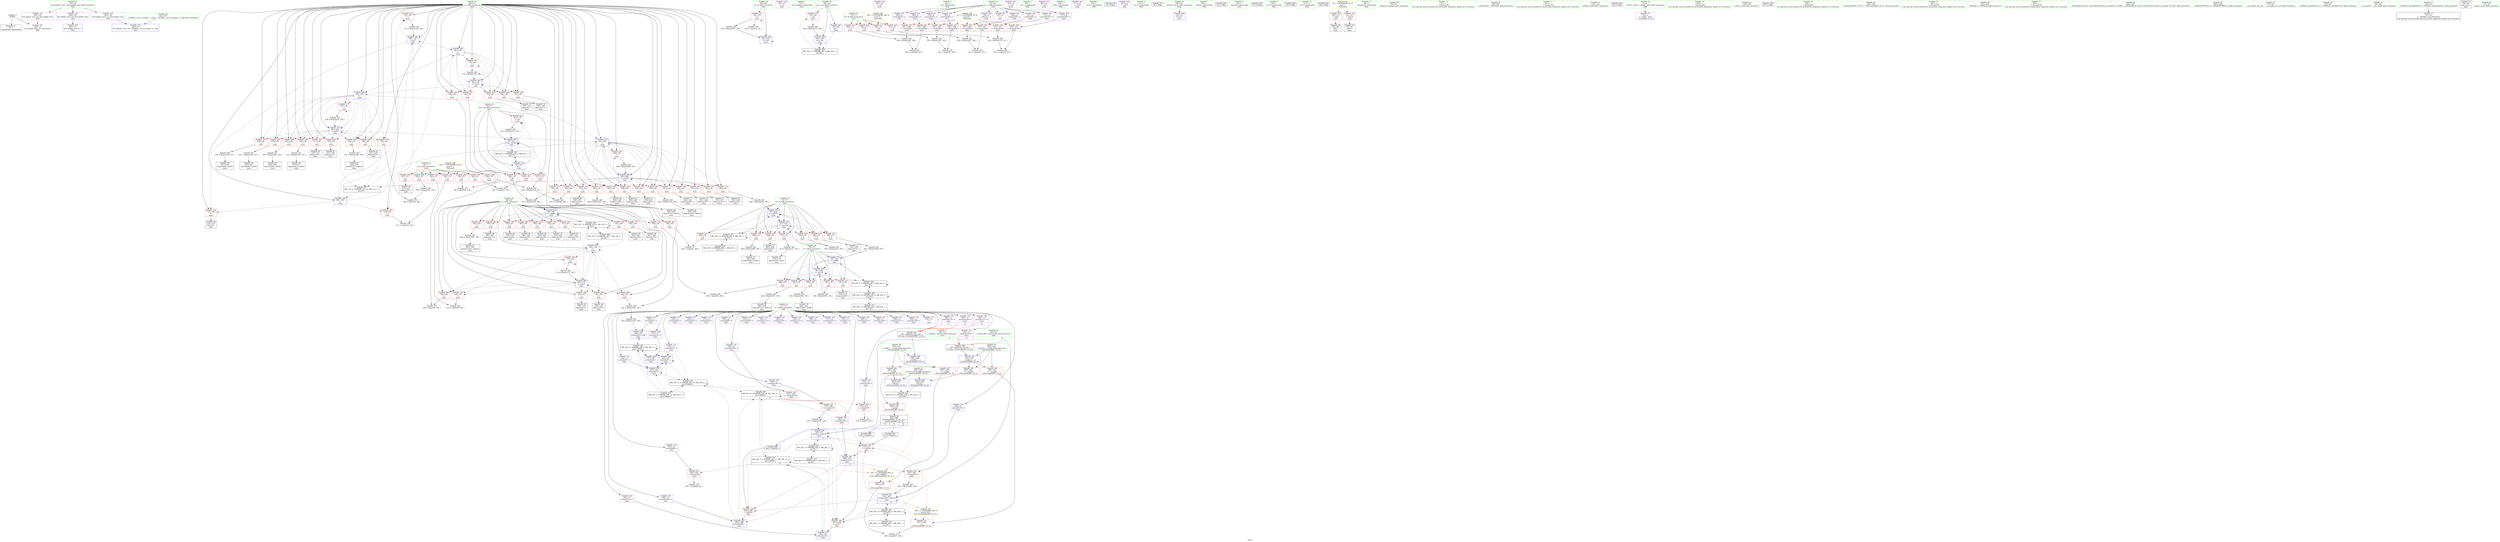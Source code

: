 digraph "SVFG" {
	label="SVFG";

	Node0x55e64e733940 [shape=record,color=grey,label="{NodeID: 0\nNullPtr}"];
	Node0x55e64e733940 -> Node0x55e64e75f850[style=solid];
	Node0x55e64e733940 -> Node0x55e64e76cf80[style=solid];
	Node0x55e64e773980 [shape=record,color=grey,label="{NodeID: 360\n230 = Binary(229, 187, )\n}"];
	Node0x55e64e773980 -> Node0x55e64e760680[style=solid];
	Node0x55e64e76e190 [shape=record,color=blue,label="{NodeID: 277\n343\<--337\narrayidx121\<--\nmain\n}"];
	Node0x55e64e76e190 -> Node0x55e64e786970[style=dashed];
	Node0x55e64e761ee0 [shape=record,color=red,label="{NodeID: 194\n324\<--68\n\<--j\nmain\n}"];
	Node0x55e64e761ee0 -> Node0x55e64e760ea0[style=solid];
	Node0x55e64e75f1c0 [shape=record,color=purple,label="{NodeID: 111\n219\<--11\narrayidx48\<--f\nmain\n}"];
	Node0x55e64e738860 [shape=record,color=green,label="{NodeID: 28\n62\<--63\ntt\<--tt_field_insensitive\nmain\n}"];
	Node0x55e64e738860 -> Node0x55e64e765aa0[style=solid];
	Node0x55e64e738860 -> Node0x55e64e76d220[style=solid];
	Node0x55e64e7635a0 [shape=record,color=red,label="{NodeID: 222\n251\<--76\n\<--len\nmain\n}"];
	Node0x55e64e7635a0 -> Node0x55e64e773200[style=solid];
	Node0x55e64e765050 [shape=record,color=purple,label="{NodeID: 139\n87\<--14\n\<--.str\nmain\n}"];
	Node0x55e64e75fcc0 [shape=record,color=black,label="{NodeID: 56\n124\<--123\nidx.ext\<--\nmain\n}"];
	Node0x55e64e76cb40 [shape=record,color=red,label="{NodeID: 250\n462\<--452\n\<--__b.addr\n_ZSt3minIiERKT_S2_S2_\n}"];
	Node0x55e64e76cb40 -> Node0x55e64e76ea80[style=solid];
	Node0x55e64e7667a0 [shape=record,color=red,label="{NodeID: 167\n217\<--66\n\<--i\nmain\n}"];
	Node0x55e64e7667a0 -> Node0x55e64e760410[style=solid];
	Node0x55e64e761380 [shape=record,color=black,label="{NodeID: 84\n361\<--360\nidxprom132\<--\nmain\n}"];
	Node0x55e64e732050 [shape=record,color=green,label="{NodeID: 1\n7\<--1\n__dso_handle\<--dummyObj\nGlob }"];
	Node0x55e64e773b00 [shape=record,color=grey,label="{NodeID: 361\n221 = Binary(220, 187, )\n}"];
	Node0x55e64e773b00 -> Node0x55e64e7604e0[style=solid];
	Node0x55e64e76e260 [shape=record,color=blue,label="{NodeID: 278\n78\<--348\nl\<--inc124\nmain\n}"];
	Node0x55e64e76e260 -> Node0x55e64e763810[style=dashed];
	Node0x55e64e76e260 -> Node0x55e64e7638e0[style=dashed];
	Node0x55e64e76e260 -> Node0x55e64e7639b0[style=dashed];
	Node0x55e64e76e260 -> Node0x55e64e763a80[style=dashed];
	Node0x55e64e76e260 -> Node0x55e64e763b50[style=dashed];
	Node0x55e64e76e260 -> Node0x55e64e76e260[style=dashed];
	Node0x55e64e76e260 -> Node0x55e64e792b70[style=dashed];
	Node0x55e64e761fb0 [shape=record,color=red,label="{NodeID: 195\n331\<--68\n\<--j\nmain\n}"];
	Node0x55e64e761fb0 -> Node0x55e64e761040[style=solid];
	Node0x55e64e75f290 [shape=record,color=purple,label="{NodeID: 112\n223\<--11\narrayidx51\<--f\nmain\n}"];
	Node0x55e64e75f290 -> Node0x55e64e76db10[style=solid];
	Node0x55e64e738930 [shape=record,color=green,label="{NodeID: 29\n64\<--65\ncas\<--cas_field_insensitive\nmain\n}"];
	Node0x55e64e738930 -> Node0x55e64e765b70[style=solid];
	Node0x55e64e738930 -> Node0x55e64e76d150[style=solid];
	Node0x55e64e738930 -> Node0x55e64e76d2f0[style=solid];
	Node0x55e64e763670 [shape=record,color=red,label="{NodeID: 223\n256\<--76\n\<--len\nmain\n}"];
	Node0x55e64e763670 -> Node0x55e64e772900[style=solid];
	Node0x55e64e765120 [shape=record,color=purple,label="{NodeID: 140\n88\<--16\n\<--.str.1\nmain\n}"];
	Node0x55e64e75fd90 [shape=record,color=black,label="{NodeID: 57\n153\<--152\nidxprom\<--\nmain\n}"];
	Node0x55e64e76cc10 [shape=record,color=red,label="{NodeID: 251\n457\<--456\n\<--\n_ZSt3minIiERKT_S2_S2_\n}"];
	Node0x55e64e76cc10 -> Node0x55e64e774a00[style=solid];
	Node0x55e64e766870 [shape=record,color=red,label="{NodeID: 168\n220\<--66\n\<--i\nmain\n}"];
	Node0x55e64e766870 -> Node0x55e64e773b00[style=solid];
	Node0x55e64e761450 [shape=record,color=black,label="{NodeID: 85\n365\<--364\nidxprom135\<--add134\nmain\n}"];
	Node0x55e64e73a610 [shape=record,color=green,label="{NodeID: 2\n14\<--1\n.str\<--dummyObj\nGlob }"];
	Node0x55e64e773c80 [shape=record,color=grey,label="{NodeID: 362\n283 = Binary(281, 282, )\n}"];
	Node0x55e64e773c80 -> Node0x55e64e775780[style=solid];
	Node0x55e64e76e330 [shape=record,color=blue,label="{NodeID: 279\n74\<--354\nk\<--inc128\nmain\n}"];
	Node0x55e64e76e330 -> Node0x55e64e762f20[style=dashed];
	Node0x55e64e76e330 -> Node0x55e64e762ff0[style=dashed];
	Node0x55e64e76e330 -> Node0x55e64e7630c0[style=dashed];
	Node0x55e64e76e330 -> Node0x55e64e763190[style=dashed];
	Node0x55e64e76e330 -> Node0x55e64e763260[style=dashed];
	Node0x55e64e76e330 -> Node0x55e64e763330[style=dashed];
	Node0x55e64e76e330 -> Node0x55e64e763400[style=dashed];
	Node0x55e64e76e330 -> Node0x55e64e76dff0[style=dashed];
	Node0x55e64e76e330 -> Node0x55e64e76e330[style=dashed];
	Node0x55e64e76e330 -> Node0x55e64e788770[style=dashed];
	Node0x55e64e762080 [shape=record,color=red,label="{NodeID: 196\n341\<--68\n\<--j\nmain\n}"];
	Node0x55e64e762080 -> Node0x55e64e7611e0[style=solid];
	Node0x55e64e75f360 [shape=record,color=purple,label="{NodeID: 113\n228\<--11\narrayidx54\<--f\nmain\n}"];
	Node0x55e64e75d6f0 [shape=record,color=green,label="{NodeID: 30\n66\<--67\ni\<--i_field_insensitive\nmain\n}"];
	Node0x55e64e75d6f0 -> Node0x55e64e765c40[style=solid];
	Node0x55e64e75d6f0 -> Node0x55e64e765d10[style=solid];
	Node0x55e64e75d6f0 -> Node0x55e64e765de0[style=solid];
	Node0x55e64e75d6f0 -> Node0x55e64e765eb0[style=solid];
	Node0x55e64e75d6f0 -> Node0x55e64e765f80[style=solid];
	Node0x55e64e75d6f0 -> Node0x55e64e766050[style=solid];
	Node0x55e64e75d6f0 -> Node0x55e64e766120[style=solid];
	Node0x55e64e75d6f0 -> Node0x55e64e7661f0[style=solid];
	Node0x55e64e75d6f0 -> Node0x55e64e7662c0[style=solid];
	Node0x55e64e75d6f0 -> Node0x55e64e766390[style=solid];
	Node0x55e64e75d6f0 -> Node0x55e64e766460[style=solid];
	Node0x55e64e75d6f0 -> Node0x55e64e766530[style=solid];
	Node0x55e64e75d6f0 -> Node0x55e64e766600[style=solid];
	Node0x55e64e75d6f0 -> Node0x55e64e7666d0[style=solid];
	Node0x55e64e75d6f0 -> Node0x55e64e7667a0[style=solid];
	Node0x55e64e75d6f0 -> Node0x55e64e766870[style=solid];
	Node0x55e64e75d6f0 -> Node0x55e64e766940[style=solid];
	Node0x55e64e75d6f0 -> Node0x55e64e766a10[style=solid];
	Node0x55e64e75d6f0 -> Node0x55e64e766ae0[style=solid];
	Node0x55e64e75d6f0 -> Node0x55e64e766bb0[style=solid];
	Node0x55e64e75d6f0 -> Node0x55e64e766c80[style=solid];
	Node0x55e64e75d6f0 -> Node0x55e64e766d50[style=solid];
	Node0x55e64e75d6f0 -> Node0x55e64e766e20[style=solid];
	Node0x55e64e75d6f0 -> Node0x55e64e766ef0[style=solid];
	Node0x55e64e75d6f0 -> Node0x55e64e766fc0[style=solid];
	Node0x55e64e75d6f0 -> Node0x55e64e767090[style=solid];
	Node0x55e64e75d6f0 -> Node0x55e64e767160[style=solid];
	Node0x55e64e75d6f0 -> Node0x55e64e767230[style=solid];
	Node0x55e64e75d6f0 -> Node0x55e64e767300[style=solid];
	Node0x55e64e75d6f0 -> Node0x55e64e7673d0[style=solid];
	Node0x55e64e75d6f0 -> Node0x55e64e7674a0[style=solid];
	Node0x55e64e75d6f0 -> Node0x55e64e767570[style=solid];
	Node0x55e64e75d6f0 -> Node0x55e64e767640[style=solid];
	Node0x55e64e75d6f0 -> Node0x55e64e76d3c0[style=solid];
	Node0x55e64e75d6f0 -> Node0x55e64e76d490[style=solid];
	Node0x55e64e75d6f0 -> Node0x55e64e76d560[style=solid];
	Node0x55e64e75d6f0 -> Node0x55e64e76d970[style=solid];
	Node0x55e64e75d6f0 -> Node0x55e64e76da40[style=solid];
	Node0x55e64e75d6f0 -> Node0x55e64e76dcb0[style=solid];
	Node0x55e64e75d6f0 -> Node0x55e64e76de50[style=solid];
	Node0x55e64e75d6f0 -> Node0x55e64e76e740[style=solid];
	Node0x55e64e763740 [shape=record,color=red,label="{NodeID: 224\n413\<--76\n\<--len\nmain\n}"];
	Node0x55e64e763740 -> Node0x55e64e774700[style=solid];
	Node0x55e64e7651f0 [shape=record,color=purple,label="{NodeID: 141\n93\<--19\n\<--.str.2\nmain\n}"];
	Node0x55e64e75fe60 [shape=record,color=black,label="{NodeID: 58\n156\<--155\nidxprom15\<--\nmain\n}"];
	Node0x55e64e771400 [shape=record,color=grey,label="{NodeID: 335\n197 = Binary(196, 109, )\n}"];
	Node0x55e64e771400 -> Node0x55e64e7601a0[style=solid];
	Node0x55e64e76cce0 [shape=record,color=red,label="{NodeID: 252\n459\<--458\n\<--\n_ZSt3minIiERKT_S2_S2_\n}"];
	Node0x55e64e76cce0 -> Node0x55e64e774a00[style=solid];
	Node0x55e64e766940 [shape=record,color=red,label="{NodeID: 169\n226\<--66\n\<--i\nmain\n}"];
	Node0x55e64e766940 -> Node0x55e64e7605b0[style=solid];
	Node0x55e64e761520 [shape=record,color=black,label="{NodeID: 86\n368\<--367\nidxprom137\<--\nmain\n}"];
	Node0x55e64e73a6a0 [shape=record,color=green,label="{NodeID: 3\n16\<--1\n.str.1\<--dummyObj\nGlob }"];
	Node0x55e64e794cd0 [shape=record,color=yellow,style=double,label="{NodeID: 446\n30V_1 = ENCHI(MR_30V_0)\npts\{130000 \}\nFun[_ZSt3minIiERKT_S2_S2_]}"];
	Node0x55e64e794cd0 -> Node0x55e64e76cc10[style=dashed];
	Node0x55e64e794cd0 -> Node0x55e64e76cce0[style=dashed];
	Node0x55e64e773e00 [shape=record,color=grey,label="{NodeID: 363\n371 = Binary(370, 109, )\n}"];
	Node0x55e64e773e00 -> Node0x55e64e76e400[style=solid];
	Node0x55e64e76e400 [shape=record,color=blue,label="{NodeID: 280\n80\<--371\nref.tmp\<--add139\nmain\n|{|<s5>11}}"];
	Node0x55e64e76e400 -> Node0x55e64e76c320[style=dashed];
	Node0x55e64e76e400 -> Node0x55e64e76c4c0[style=dashed];
	Node0x55e64e76e400 -> Node0x55e64e76c660[style=dashed];
	Node0x55e64e76e400 -> Node0x55e64e76e400[style=dashed];
	Node0x55e64e76e400 -> Node0x55e64e789670[style=dashed];
	Node0x55e64e76e400:s5 -> Node0x55e64e794de0[style=dashed,color=red];
	Node0x55e64e762150 [shape=record,color=red,label="{NodeID: 197\n360\<--68\n\<--j\nmain\n}"];
	Node0x55e64e762150 -> Node0x55e64e761380[style=solid];
	Node0x55e64e75f430 [shape=record,color=purple,label="{NodeID: 114\n232\<--11\narrayidx57\<--f\nmain\n}"];
	Node0x55e64e75f430 -> Node0x55e64e76dbe0[style=solid];
	Node0x55e64e75d780 [shape=record,color=green,label="{NodeID: 31\n68\<--69\nj\<--j_field_insensitive\nmain\n}"];
	Node0x55e64e75d780 -> Node0x55e64e767710[style=solid];
	Node0x55e64e75d780 -> Node0x55e64e7677e0[style=solid];
	Node0x55e64e75d780 -> Node0x55e64e7678b0[style=solid];
	Node0x55e64e75d780 -> Node0x55e64e767980[style=solid];
	Node0x55e64e75d780 -> Node0x55e64e767a50[style=solid];
	Node0x55e64e75d780 -> Node0x55e64e767b20[style=solid];
	Node0x55e64e75d780 -> Node0x55e64e761d40[style=solid];
	Node0x55e64e75d780 -> Node0x55e64e761e10[style=solid];
	Node0x55e64e75d780 -> Node0x55e64e761ee0[style=solid];
	Node0x55e64e75d780 -> Node0x55e64e761fb0[style=solid];
	Node0x55e64e75d780 -> Node0x55e64e762080[style=solid];
	Node0x55e64e75d780 -> Node0x55e64e762150[style=solid];
	Node0x55e64e75d780 -> Node0x55e64e762220[style=solid];
	Node0x55e64e75d780 -> Node0x55e64e7622f0[style=solid];
	Node0x55e64e75d780 -> Node0x55e64e7623c0[style=solid];
	Node0x55e64e75d780 -> Node0x55e64e762490[style=solid];
	Node0x55e64e75d780 -> Node0x55e64e762560[style=solid];
	Node0x55e64e75d780 -> Node0x55e64e76d630[style=solid];
	Node0x55e64e75d780 -> Node0x55e64e76d8a0[style=solid];
	Node0x55e64e75d780 -> Node0x55e64e76df20[style=solid];
	Node0x55e64e786970 [shape=record,color=black,label="{NodeID: 391\nMR_30V_15 = PHI(MR_30V_17, MR_30V_14, )\npts\{130000 \}\n|{|<s5>10}}"];
	Node0x55e64e786970 -> Node0x55e64e76c0b0[style=dashed];
	Node0x55e64e786970 -> Node0x55e64e76c320[style=dashed];
	Node0x55e64e786970 -> Node0x55e64e76e190[style=dashed];
	Node0x55e64e786970 -> Node0x55e64e786970[style=dashed];
	Node0x55e64e786970 -> Node0x55e64e793070[style=dashed];
	Node0x55e64e786970:s5 -> Node0x55e64e794cd0[style=dashed,color=red];
	Node0x55e64e763810 [shape=record,color=red,label="{NodeID: 225\n294\<--78\n\<--l\nmain\n}"];
	Node0x55e64e763810 -> Node0x55e64e767cb0[style=solid];
	Node0x55e64e7652c0 [shape=record,color=purple,label="{NodeID: 142\n94\<--21\n\<--.str.3\nmain\n}"];
	Node0x55e64e75ff30 [shape=record,color=black,label="{NodeID: 59\n165\<--164\nidxprom17\<--\nmain\n}"];
	Node0x55e64e771580 [shape=record,color=grey,label="{NodeID: 336\n195 = Binary(193, 194, )\n}"];
	Node0x55e64e771580 -> Node0x55e64e774880[style=solid];
	Node0x55e64e76cdb0 [shape=record,color=blue,label="{NodeID: 253\n482\<--31\nllvm.global_ctors_0\<--\nGlob }"];
	Node0x55e64e766a10 [shape=record,color=red,label="{NodeID: 170\n229\<--66\n\<--i\nmain\n}"];
	Node0x55e64e766a10 -> Node0x55e64e773980[style=solid];
	Node0x55e64e7615f0 [shape=record,color=black,label="{NodeID: 87\n376\<--375\nidxprom141\<--\nmain\n}"];
	Node0x55e64e739210 [shape=record,color=green,label="{NodeID: 4\n18\<--1\nstdin\<--dummyObj\nGlob }"];
	Node0x55e64e794de0 [shape=record,color=yellow,style=double,label="{NodeID: 447\n39V_1 = ENCHI(MR_39V_0)\npts\{81 83 \}\nFun[_ZSt3minIiERKT_S2_S2_]}"];
	Node0x55e64e794de0 -> Node0x55e64e76cc10[style=dashed];
	Node0x55e64e773f80 [shape=record,color=grey,label="{NodeID: 364\n364 = Binary(363, 109, )\n}"];
	Node0x55e64e773f80 -> Node0x55e64e761450[style=solid];
	Node0x55e64e76e4d0 [shape=record,color=blue,label="{NodeID: 281\n380\<--374\narrayidx144\<--\nmain\n|{|<s3>12}}"];
	Node0x55e64e76e4d0 -> Node0x55e64e76c590[style=dashed];
	Node0x55e64e76e4d0 -> Node0x55e64e76c660[style=dashed];
	Node0x55e64e76e4d0 -> Node0x55e64e76e670[style=dashed];
	Node0x55e64e76e4d0:s3 -> Node0x55e64e794cd0[style=dashed,color=red];
	Node0x55e64e762220 [shape=record,color=red,label="{NodeID: 198\n367\<--68\n\<--j\nmain\n}"];
	Node0x55e64e762220 -> Node0x55e64e761520[style=solid];
	Node0x55e64e75f500 [shape=record,color=purple,label="{NodeID: 115\n270\<--11\narrayidx76\<--f\nmain\n}"];
	Node0x55e64e75d810 [shape=record,color=green,label="{NodeID: 32\n70\<--71\nn\<--n_field_insensitive\nmain\n}"];
	Node0x55e64e75d810 -> Node0x55e64e762630[style=solid];
	Node0x55e64e75d810 -> Node0x55e64e762700[style=solid];
	Node0x55e64e75d810 -> Node0x55e64e7627d0[style=solid];
	Node0x55e64e75d810 -> Node0x55e64e7628a0[style=solid];
	Node0x55e64e75d810 -> Node0x55e64e762970[style=solid];
	Node0x55e64e75d810 -> Node0x55e64e762a40[style=solid];
	Node0x55e64e75d810 -> Node0x55e64e762b10[style=solid];
	Node0x55e64e7638e0 [shape=record,color=red,label="{NodeID: 226\n302\<--78\n\<--l\nmain\n}"];
	Node0x55e64e7638e0 -> Node0x55e64e773380[style=solid];
	Node0x55e64e765390 [shape=record,color=purple,label="{NodeID: 143\n111\<--25\n\<--.str.4\nmain\n}"];
	Node0x55e64e760000 [shape=record,color=black,label="{NodeID: 60\n168\<--167\nidxprom19\<--\nmain\n}"];
	Node0x55e64e771700 [shape=record,color=grey,label="{NodeID: 337\n204 = Binary(203, 109, )\n}"];
	Node0x55e64e771700 -> Node0x55e64e760270[style=solid];
	Node0x55e64e76ce80 [shape=record,color=blue,label="{NodeID: 254\n483\<--32\nllvm.global_ctors_1\<--_GLOBAL__sub_I_ariselpy_2_1.cpp\nGlob }"];
	Node0x55e64e766ae0 [shape=record,color=red,label="{NodeID: 171\n237\<--66\n\<--i\nmain\n}"];
	Node0x55e64e766ae0 -> Node0x55e64e773500[style=solid];
	Node0x55e64e7616c0 [shape=record,color=black,label="{NodeID: 88\n379\<--378\nidxprom143\<--\nmain\n}"];
	Node0x55e64e7392a0 [shape=record,color=green,label="{NodeID: 5\n19\<--1\n.str.2\<--dummyObj\nGlob }"];
	Node0x55e64e774100 [shape=record,color=grey,label="{NodeID: 365\n328 = Binary(327, 109, )\n}"];
	Node0x55e64e774100 -> Node0x55e64e760f70[style=solid];
	Node0x55e64e76e5a0 [shape=record,color=blue,label="{NodeID: 282\n82\<--396\nref.tmp149\<--add155\nmain\n|{|<s5>12}}"];
	Node0x55e64e76e5a0 -> Node0x55e64e76c320[style=dashed];
	Node0x55e64e76e5a0 -> Node0x55e64e76c4c0[style=dashed];
	Node0x55e64e76e5a0 -> Node0x55e64e76c660[style=dashed];
	Node0x55e64e76e5a0 -> Node0x55e64e76e5a0[style=dashed];
	Node0x55e64e76e5a0 -> Node0x55e64e78a380[style=dashed];
	Node0x55e64e76e5a0:s5 -> Node0x55e64e794de0[style=dashed,color=red];
	Node0x55e64e7622f0 [shape=record,color=red,label="{NodeID: 199\n378\<--68\n\<--j\nmain\n}"];
	Node0x55e64e7622f0 -> Node0x55e64e7616c0[style=solid];
	Node0x55e64e763da0 [shape=record,color=purple,label="{NodeID: 116\n274\<--11\narrayidx79\<--f\nmain\n}"];
	Node0x55e64e763da0 -> Node0x55e64e76be40[style=solid];
	Node0x55e64e75d8a0 [shape=record,color=green,label="{NodeID: 33\n72\<--73\nK\<--K_field_insensitive\nmain\n}"];
	Node0x55e64e75d8a0 -> Node0x55e64e762be0[style=solid];
	Node0x55e64e75d8a0 -> Node0x55e64e762cb0[style=solid];
	Node0x55e64e75d8a0 -> Node0x55e64e762d80[style=solid];
	Node0x55e64e75d8a0 -> Node0x55e64e762e50[style=solid];
	Node0x55e64e32cd80 [shape=record,color=black,label="{NodeID: 476\n97 = PHI()\n}"];
	Node0x55e64e787370 [shape=record,color=black,label="{NodeID: 393\nMR_30V_4 = PHI(MR_30V_6, MR_30V_3, )\npts\{130000 \}\n}"];
	Node0x55e64e787370 -> Node0x55e64e76d700[style=dashed];
	Node0x55e64e787370 -> Node0x55e64e76d7d0[style=dashed];
	Node0x55e64e787370 -> Node0x55e64e76db10[style=dashed];
	Node0x55e64e787370 -> Node0x55e64e76dbe0[style=dashed];
	Node0x55e64e787370 -> Node0x55e64e787370[style=dashed];
	Node0x55e64e787370 -> Node0x55e64e78a470[style=dashed];
	Node0x55e64e7639b0 [shape=record,color=red,label="{NodeID: 227\n315\<--78\n\<--l\nmain\n}"];
	Node0x55e64e7639b0 -> Node0x55e64e760d00[style=solid];
	Node0x55e64e765460 [shape=record,color=purple,label="{NodeID: 144\n127\<--27\n\<--.str.5\nmain\n}"];
	Node0x55e64e7600d0 [shape=record,color=black,label="{NodeID: 61\n191\<--190\nidxprom31\<--\nmain\n}"];
	Node0x55e64e771880 [shape=record,color=grey,label="{NodeID: 338\n392 = Binary(391, 109, )\n}"];
	Node0x55e64e771880 -> Node0x55e64e761a00[style=solid];
	Node0x55e64e76cf80 [shape=record,color=blue, style = dotted,label="{NodeID: 255\n484\<--3\nllvm.global_ctors_2\<--dummyVal\nGlob }"];
	Node0x55e64e766bb0 [shape=record,color=red,label="{NodeID: 172\n249\<--66\n\<--i\nmain\n}"];
	Node0x55e64e766bb0 -> Node0x55e64e775900[style=solid];
	Node0x55e64e761790 [shape=record,color=black,label="{NodeID: 89\n383\<--382\nidxprom145\<--\nmain\n}"];
	Node0x55e64e739000 [shape=record,color=green,label="{NodeID: 6\n21\<--1\n.str.3\<--dummyObj\nGlob }"];
	Node0x55e64e774280 [shape=record,color=grey,label="{NodeID: 366\n108 = Binary(107, 109, )\n}"];
	Node0x55e64e774280 -> Node0x55e64e76d2f0[style=solid];
	Node0x55e64e76e670 [shape=record,color=blue,label="{NodeID: 283\n405\<--399\narrayidx160\<--\nmain\n}"];
	Node0x55e64e76e670 -> Node0x55e64e78a470[style=dashed];
	Node0x55e64e76e670 -> Node0x55e64e793070[style=dashed];
	Node0x55e64e7623c0 [shape=record,color=red,label="{NodeID: 200\n385\<--68\n\<--j\nmain\n}"];
	Node0x55e64e7623c0 -> Node0x55e64e761860[style=solid];
	Node0x55e64e763e70 [shape=record,color=purple,label="{NodeID: 117\n301\<--11\narrayidx95\<--f\nmain\n}"];
	Node0x55e64e75d930 [shape=record,color=green,label="{NodeID: 34\n74\<--75\nk\<--k_field_insensitive\nmain\n}"];
	Node0x55e64e75d930 -> Node0x55e64e762f20[style=solid];
	Node0x55e64e75d930 -> Node0x55e64e762ff0[style=solid];
	Node0x55e64e75d930 -> Node0x55e64e7630c0[style=solid];
	Node0x55e64e75d930 -> Node0x55e64e763190[style=solid];
	Node0x55e64e75d930 -> Node0x55e64e763260[style=solid];
	Node0x55e64e75d930 -> Node0x55e64e763330[style=solid];
	Node0x55e64e75d930 -> Node0x55e64e763400[style=solid];
	Node0x55e64e75d930 -> Node0x55e64e76dff0[style=solid];
	Node0x55e64e75d930 -> Node0x55e64e76e330[style=solid];
	Node0x55e64e7ab140 [shape=record,color=black,label="{NodeID: 477\n42 = PHI()\n}"];
	Node0x55e64e763a80 [shape=record,color=red,label="{NodeID: 228\n327\<--78\n\<--l\nmain\n}"];
	Node0x55e64e763a80 -> Node0x55e64e774100[style=solid];
	Node0x55e64e765530 [shape=record,color=purple,label="{NodeID: 145\n482\<--30\nllvm.global_ctors_0\<--llvm.global_ctors\nGlob }"];
	Node0x55e64e765530 -> Node0x55e64e76cdb0[style=solid];
	Node0x55e64e7601a0 [shape=record,color=black,label="{NodeID: 62\n198\<--197\nidxprom35\<--add34\nmain\n}"];
	Node0x55e64e771a00 [shape=record,color=grey,label="{NodeID: 339\n396 = Binary(395, 109, )\n}"];
	Node0x55e64e771a00 -> Node0x55e64e76e5a0[style=solid];
	Node0x55e64e76d080 [shape=record,color=blue,label="{NodeID: 256\n60\<--85\nretval\<--\nmain\n}"];
	Node0x55e64e766c80 [shape=record,color=red,label="{NodeID: 173\n255\<--66\n\<--i\nmain\n}"];
	Node0x55e64e766c80 -> Node0x55e64e772900[style=solid];
	Node0x55e64e761860 [shape=record,color=black,label="{NodeID: 90\n386\<--385\nidxprom147\<--\nmain\n}"];
	Node0x55e64e739090 [shape=record,color=green,label="{NodeID: 7\n23\<--1\nstdout\<--dummyObj\nGlob }"];
	Node0x55e64e774400 [shape=record,color=grey,label="{NodeID: 367\n354 = Binary(353, 109, )\n}"];
	Node0x55e64e774400 -> Node0x55e64e76e330[style=solid];
	Node0x55e64e76e740 [shape=record,color=blue,label="{NodeID: 284\n66\<--409\ni\<--inc162\nmain\n}"];
	Node0x55e64e76e740 -> Node0x55e64e766bb0[style=dashed];
	Node0x55e64e76e740 -> Node0x55e64e766c80[style=dashed];
	Node0x55e64e76e740 -> Node0x55e64e766d50[style=dashed];
	Node0x55e64e76e740 -> Node0x55e64e766e20[style=dashed];
	Node0x55e64e76e740 -> Node0x55e64e766ef0[style=dashed];
	Node0x55e64e76e740 -> Node0x55e64e766fc0[style=dashed];
	Node0x55e64e76e740 -> Node0x55e64e767090[style=dashed];
	Node0x55e64e76e740 -> Node0x55e64e767160[style=dashed];
	Node0x55e64e76e740 -> Node0x55e64e767230[style=dashed];
	Node0x55e64e76e740 -> Node0x55e64e767300[style=dashed];
	Node0x55e64e76e740 -> Node0x55e64e7673d0[style=dashed];
	Node0x55e64e76e740 -> Node0x55e64e7674a0[style=dashed];
	Node0x55e64e76e740 -> Node0x55e64e767570[style=dashed];
	Node0x55e64e76e740 -> Node0x55e64e767640[style=dashed];
	Node0x55e64e76e740 -> Node0x55e64e76de50[style=dashed];
	Node0x55e64e76e740 -> Node0x55e64e76e740[style=dashed];
	Node0x55e64e76e740 -> Node0x55e64e78bd70[style=dashed];
	Node0x55e64e762490 [shape=record,color=red,label="{NodeID: 201\n391\<--68\n\<--j\nmain\n}"];
	Node0x55e64e762490 -> Node0x55e64e771880[style=solid];
	Node0x55e64e763f40 [shape=record,color=purple,label="{NodeID: 118\n305\<--11\narrayidx98\<--f\nmain\n}"];
	Node0x55e64e763f40 -> Node0x55e64e76c0b0[style=solid];
	Node0x55e64e75d9c0 [shape=record,color=green,label="{NodeID: 35\n76\<--77\nlen\<--len_field_insensitive\nmain\n}"];
	Node0x55e64e75d9c0 -> Node0x55e64e7634d0[style=solid];
	Node0x55e64e75d9c0 -> Node0x55e64e7635a0[style=solid];
	Node0x55e64e75d9c0 -> Node0x55e64e763670[style=solid];
	Node0x55e64e75d9c0 -> Node0x55e64e763740[style=solid];
	Node0x55e64e75d9c0 -> Node0x55e64e76dd80[style=solid];
	Node0x55e64e75d9c0 -> Node0x55e64e76e810[style=solid];
	Node0x55e64e7ab240 [shape=record,color=black,label="{NodeID: 478\n112 = PHI()\n}"];
	Node0x55e64e763b50 [shape=record,color=red,label="{NodeID: 229\n347\<--78\n\<--l\nmain\n}"];
	Node0x55e64e763b50 -> Node0x55e64e773800[style=solid];
	Node0x55e64e765630 [shape=record,color=purple,label="{NodeID: 146\n483\<--30\nllvm.global_ctors_1\<--llvm.global_ctors\nGlob }"];
	Node0x55e64e765630 -> Node0x55e64e76ce80[style=solid];
	Node0x55e64e760270 [shape=record,color=black,label="{NodeID: 63\n205\<--204\nidxprom39\<--add38\nmain\n}"];
	Node0x55e64e790d70 [shape=record,color=black,label="{NodeID: 423\nMR_32V_3 = PHI(MR_32V_4, MR_32V_2, )\npts\{449 \}\n}"];
	Node0x55e64e790d70 -> Node0x55e64e76c800[style=dashed];
	Node0x55e64e771b80 [shape=record,color=grey,label="{NodeID: 340\n133 = Binary(132, 109, )\n}"];
	Node0x55e64e771b80 -> Node0x55e64e76d490[style=solid];
	Node0x55e64e76d150 [shape=record,color=blue,label="{NodeID: 257\n64\<--85\ncas\<--\nmain\n}"];
	Node0x55e64e76d150 -> Node0x55e64e78b870[style=dashed];
	Node0x55e64e766d50 [shape=record,color=red,label="{NodeID: 174\n259\<--66\n\<--i\nmain\n}"];
	Node0x55e64e766d50 -> Node0x55e64e772a80[style=solid];
	Node0x55e64e761930 [shape=record,color=black,label="{NodeID: 91\n389\<--388\nidxprom150\<--\nmain\n}"];
	Node0x55e64e73a310 [shape=record,color=green,label="{NodeID: 8\n24\<--1\n_ZSt3cin\<--dummyObj\nGlob }"];
	Node0x55e64e774580 [shape=record,color=grey,label="{NodeID: 368\n314 = Binary(312, 313, )\n}"];
	Node0x55e64e774580 -> Node0x55e64e767fb0[style=solid];
	Node0x55e64e76e810 [shape=record,color=blue,label="{NodeID: 285\n76\<--414\nlen\<--inc165\nmain\n}"];
	Node0x55e64e76e810 -> Node0x55e64e7634d0[style=dashed];
	Node0x55e64e76e810 -> Node0x55e64e7635a0[style=dashed];
	Node0x55e64e76e810 -> Node0x55e64e763670[style=dashed];
	Node0x55e64e76e810 -> Node0x55e64e763740[style=dashed];
	Node0x55e64e76e810 -> Node0x55e64e76e810[style=dashed];
	Node0x55e64e76e810 -> Node0x55e64e78cc70[style=dashed];
	Node0x55e64e762560 [shape=record,color=red,label="{NodeID: 202\n403\<--68\n\<--j\nmain\n}"];
	Node0x55e64e762560 -> Node0x55e64e761ba0[style=solid];
	Node0x55e64e764010 [shape=record,color=purple,label="{NodeID: 119\n323\<--11\narrayidx109\<--f\nmain\n}"];
	Node0x55e64e75da50 [shape=record,color=green,label="{NodeID: 36\n78\<--79\nl\<--l_field_insensitive\nmain\n}"];
	Node0x55e64e75da50 -> Node0x55e64e763810[style=solid];
	Node0x55e64e75da50 -> Node0x55e64e7638e0[style=solid];
	Node0x55e64e75da50 -> Node0x55e64e7639b0[style=solid];
	Node0x55e64e75da50 -> Node0x55e64e763a80[style=solid];
	Node0x55e64e75da50 -> Node0x55e64e763b50[style=solid];
	Node0x55e64e75da50 -> Node0x55e64e76e0c0[style=solid];
	Node0x55e64e75da50 -> Node0x55e64e76e260[style=solid];
	Node0x55e64e7ab340 [shape=record,color=black,label="{NodeID: 479\n115 = PHI()\n}"];
	Node0x55e64e788270 [shape=record,color=black,label="{NodeID: 396\nMR_14V_7 = PHI(MR_14V_8, MR_14V_3, )\npts\{69 \}\n}"];
	Node0x55e64e788270 -> Node0x55e64e76df20[style=dashed];
	Node0x55e64e788270 -> Node0x55e64e788270[style=dashed];
	Node0x55e64e788270 -> Node0x55e64e78c270[style=dashed];
	Node0x55e64e763c20 [shape=record,color=red,label="{NodeID: 230\n193\<--192\n\<--arrayidx32\nmain\n}"];
	Node0x55e64e763c20 -> Node0x55e64e771580[style=solid];
	Node0x55e64e765730 [shape=record,color=purple,label="{NodeID: 147\n484\<--30\nllvm.global_ctors_2\<--llvm.global_ctors\nGlob }"];
	Node0x55e64e765730 -> Node0x55e64e76cf80[style=solid];
	Node0x55e64e760340 [shape=record,color=black,label="{NodeID: 64\n212\<--211\nidxprom43\<--add42\nmain\n}"];
	Node0x55e64e771d00 [shape=record,color=grey,label="{NodeID: 341\n163 = Binary(162, 109, )\n}"];
	Node0x55e64e771d00 -> Node0x55e64e76d7d0[style=solid];
	Node0x55e64e76d220 [shape=record,color=blue,label="{NodeID: 258\n62\<--102\ntt\<--dec\nmain\n}"];
	Node0x55e64e76d220 -> Node0x55e64e765aa0[style=dashed];
	Node0x55e64e76d220 -> Node0x55e64e76d220[style=dashed];
	Node0x55e64e766e20 [shape=record,color=red,label="{NodeID: 175\n267\<--66\n\<--i\nmain\n}"];
	Node0x55e64e766e20 -> Node0x55e64e772780[style=solid];
	Node0x55e64e761a00 [shape=record,color=black,label="{NodeID: 92\n393\<--392\nidxprom153\<--sub152\nmain\n}"];
	Node0x55e64e73a3a0 [shape=record,color=green,label="{NodeID: 9\n25\<--1\n.str.4\<--dummyObj\nGlob }"];
	Node0x55e64e774700 [shape=record,color=grey,label="{NodeID: 369\n414 = Binary(413, 109, )\n}"];
	Node0x55e64e774700 -> Node0x55e64e76e810[style=solid];
	Node0x55e64e76e8e0 [shape=record,color=blue,label="{NodeID: 286\n450\<--446\n__a.addr\<--__a\n_ZSt3minIiERKT_S2_S2_\n}"];
	Node0x55e64e76e8e0 -> Node0x55e64e76c8d0[style=dashed];
	Node0x55e64e76e8e0 -> Node0x55e64e76c9a0[style=dashed];
	Node0x55e64e762630 [shape=record,color=red,label="{NodeID: 203\n120\<--70\n\<--n\nmain\n}"];
	Node0x55e64e762630 -> Node0x55e64e775600[style=solid];
	Node0x55e64e7640e0 [shape=record,color=purple,label="{NodeID: 120\n326\<--11\narrayidx111\<--f\nmain\n|{<s0>10}}"];
	Node0x55e64e7640e0:s0 -> Node0x55e64e7abc70[style=solid,color=red];
	Node0x55e64e75db20 [shape=record,color=green,label="{NodeID: 37\n80\<--81\nref.tmp\<--ref.tmp_field_insensitive\nmain\n|{|<s1>11}}"];
	Node0x55e64e75db20 -> Node0x55e64e76e400[style=solid];
	Node0x55e64e75db20:s1 -> Node0x55e64e7abf50[style=solid,color=red];
	Node0x55e64e7ab4a0 [shape=record,color=black,label="{NodeID: 480\n116 = PHI()\n}"];
	Node0x55e64e788770 [shape=record,color=black,label="{NodeID: 397\nMR_20V_3 = PHI(MR_20V_4, MR_20V_2, )\npts\{75 \}\n}"];
	Node0x55e64e788770 -> Node0x55e64e76dff0[style=dashed];
	Node0x55e64e788770 -> Node0x55e64e788770[style=dashed];
	Node0x55e64e788770 -> Node0x55e64e78c770[style=dashed];
	Node0x55e64e76bc10 [shape=record,color=red,label="{NodeID: 231\n200\<--199\n\<--arrayidx36\nmain\n}"];
	Node0x55e64e76bc10 -> Node0x55e64e774880[style=solid];
	Node0x55e64e765830 [shape=record,color=purple,label="{NodeID: 148\n126\<--8\nadd.ptr\<--a\nmain\n}"];
	Node0x55e64e760410 [shape=record,color=black,label="{NodeID: 65\n218\<--217\nidxprom47\<--\nmain\n}"];
	Node0x55e64e771e80 [shape=record,color=grey,label="{NodeID: 342\n291 = Binary(290, 109, )\n}"];
	Node0x55e64e771e80 -> Node0x55e64e76e0c0[style=solid];
	Node0x55e64e76d2f0 [shape=record,color=blue,label="{NodeID: 259\n64\<--108\ncas\<--inc\nmain\n}"];
	Node0x55e64e76d2f0 -> Node0x55e64e78b870[style=dashed];
	Node0x55e64e766ef0 [shape=record,color=red,label="{NodeID: 176\n278\<--66\n\<--i\nmain\n}"];
	Node0x55e64e766ef0 -> Node0x55e64e7608f0[style=solid];
	Node0x55e64e761ad0 [shape=record,color=black,label="{NodeID: 93\n401\<--400\nidxprom157\<--\nmain\n}"];
	Node0x55e64e73a430 [shape=record,color=green,label="{NodeID: 10\n27\<--1\n.str.5\<--dummyObj\nGlob }"];
	Node0x55e64e774880 [shape=record,color=grey,label="{NodeID: 370\n201 = cmp(195, 200, )\n}"];
	Node0x55e64e76e9b0 [shape=record,color=blue,label="{NodeID: 287\n452\<--447\n__b.addr\<--__b\n_ZSt3minIiERKT_S2_S2_\n}"];
	Node0x55e64e76e9b0 -> Node0x55e64e76ca70[style=dashed];
	Node0x55e64e76e9b0 -> Node0x55e64e76cb40[style=dashed];
	Node0x55e64e762700 [shape=record,color=red,label="{NodeID: 204\n139\<--70\n\<--n\nmain\n}"];
	Node0x55e64e762700 -> Node0x55e64e774b80[style=solid];
	Node0x55e64e7641b0 [shape=record,color=purple,label="{NodeID: 121\n330\<--11\narrayidx114\<--f\nmain\n}"];
	Node0x55e64e75dbf0 [shape=record,color=green,label="{NodeID: 38\n82\<--83\nref.tmp149\<--ref.tmp149_field_insensitive\nmain\n|{|<s1>12}}"];
	Node0x55e64e75dbf0 -> Node0x55e64e76e5a0[style=solid];
	Node0x55e64e75dbf0:s1 -> Node0x55e64e7abf50[style=solid,color=red];
	Node0x55e64e7ab570 [shape=record,color=black,label="{NodeID: 481\n128 = PHI()\n}"];
	Node0x55e64e76bca0 [shape=record,color=red,label="{NodeID: 232\n207\<--206\n\<--arrayidx40\nmain\n}"];
	Node0x55e64e76bca0 -> Node0x55e64e772d80[style=solid];
	Node0x55e64e765900 [shape=record,color=red,label="{NodeID: 149\n86\<--18\n\<--stdin\nmain\n}"];
	Node0x55e64e765900 -> Node0x55e64e75fb20[style=solid];
	Node0x55e64e7604e0 [shape=record,color=black,label="{NodeID: 66\n222\<--221\nidxprom50\<--add49\nmain\n}"];
	Node0x55e64e772000 [shape=record,color=grey,label="{NodeID: 343\n186 = Binary(185, 187, )\n}"];
	Node0x55e64e772000 -> Node0x55e64e774e80[style=solid];
	Node0x55e64e76d3c0 [shape=record,color=blue,label="{NodeID: 260\n66\<--109\ni\<--\nmain\n}"];
	Node0x55e64e76d3c0 -> Node0x55e64e765c40[style=dashed];
	Node0x55e64e76d3c0 -> Node0x55e64e765d10[style=dashed];
	Node0x55e64e76d3c0 -> Node0x55e64e765de0[style=dashed];
	Node0x55e64e76d3c0 -> Node0x55e64e76d490[style=dashed];
	Node0x55e64e76d3c0 -> Node0x55e64e76d560[style=dashed];
	Node0x55e64e766fc0 [shape=record,color=red,label="{NodeID: 177\n321\<--66\n\<--i\nmain\n}"];
	Node0x55e64e766fc0 -> Node0x55e64e760dd0[style=solid];
	Node0x55e64e761ba0 [shape=record,color=black,label="{NodeID: 94\n404\<--403\nidxprom159\<--\nmain\n}"];
	Node0x55e64e734520 [shape=record,color=green,label="{NodeID: 11\n29\<--1\n_ZSt4cout\<--dummyObj\nGlob }"];
	Node0x55e64e774a00 [shape=record,color=grey,label="{NodeID: 371\n460 = cmp(457, 459, )\n}"];
	Node0x55e64e76ea80 [shape=record,color=blue,label="{NodeID: 288\n448\<--462\nretval\<--\n_ZSt3minIiERKT_S2_S2_\n}"];
	Node0x55e64e76ea80 -> Node0x55e64e790d70[style=dashed];
	Node0x55e64e7627d0 [shape=record,color=red,label="{NodeID: 205\n145\<--70\n\<--n\nmain\n}"];
	Node0x55e64e7627d0 -> Node0x55e64e774d00[style=solid];
	Node0x55e64e764280 [shape=record,color=purple,label="{NodeID: 122\n333\<--11\narrayidx116\<--f\nmain\n|{<s0>10}}"];
	Node0x55e64e764280:s0 -> Node0x55e64e7abf50[style=solid,color=red];
	Node0x55e64e75dcc0 [shape=record,color=green,label="{NodeID: 39\n90\<--91\nfreopen\<--freopen_field_insensitive\n}"];
	Node0x55e64e7ab640 [shape=record,color=black,label="{NodeID: 482\n373 = PHI(445, )\n}"];
	Node0x55e64e7ab640 -> Node0x55e64e76c4c0[style=solid];
	Node0x55e64e789170 [shape=record,color=black,label="{NodeID: 399\nMR_24V_3 = PHI(MR_24V_4, MR_24V_2, )\npts\{79 \}\n}"];
	Node0x55e64e789170 -> Node0x55e64e789170[style=dashed];
	Node0x55e64e789170 -> Node0x55e64e78d170[style=dashed];
	Node0x55e64e789170 -> Node0x55e64e792b70[style=dashed];
	Node0x55e64e76bd70 [shape=record,color=red,label="{NodeID: 233\n214\<--213\n\<--arrayidx44\nmain\n}"];
	Node0x55e64e76bd70 -> Node0x55e64e775480[style=solid];
	Node0x55e64e7659d0 [shape=record,color=red,label="{NodeID: 150\n92\<--23\n\<--stdout\nmain\n}"];
	Node0x55e64e7659d0 -> Node0x55e64e75fbf0[style=solid];
	Node0x55e64e7605b0 [shape=record,color=black,label="{NodeID: 67\n227\<--226\nidxprom53\<--\nmain\n}"];
	Node0x55e64e772180 [shape=record,color=grey,label="{NodeID: 344\n174 = Binary(173, 109, )\n}"];
	Node0x55e64e772180 -> Node0x55e64e76d8a0[style=solid];
	Node0x55e64e76d490 [shape=record,color=blue,label="{NodeID: 261\n66\<--133\ni\<--inc7\nmain\n}"];
	Node0x55e64e76d490 -> Node0x55e64e765c40[style=dashed];
	Node0x55e64e76d490 -> Node0x55e64e765d10[style=dashed];
	Node0x55e64e76d490 -> Node0x55e64e765de0[style=dashed];
	Node0x55e64e76d490 -> Node0x55e64e76d490[style=dashed];
	Node0x55e64e76d490 -> Node0x55e64e76d560[style=dashed];
	Node0x55e64e767090 [shape=record,color=red,label="{NodeID: 178\n338\<--66\n\<--i\nmain\n}"];
	Node0x55e64e767090 -> Node0x55e64e761110[style=solid];
	Node0x55e64e761c70 [shape=record,color=black,label="{NodeID: 95\n418\<--417\nidxprom167\<--\nmain\n}"];
	Node0x55e64e7345f0 [shape=record,color=green,label="{NodeID: 12\n31\<--1\n\<--dummyObj\nCan only get source location for instruction, argument, global var or function.}"];
	Node0x55e64e774b80 [shape=record,color=grey,label="{NodeID: 372\n140 = cmp(138, 139, )\n}"];
	Node0x55e64e76eb50 [shape=record,color=blue,label="{NodeID: 289\n448\<--465\nretval\<--\n_ZSt3minIiERKT_S2_S2_\n}"];
	Node0x55e64e76eb50 -> Node0x55e64e790d70[style=dashed];
	Node0x55e64e7628a0 [shape=record,color=red,label="{NodeID: 206\n185\<--70\n\<--n\nmain\n}"];
	Node0x55e64e7628a0 -> Node0x55e64e772000[style=solid];
	Node0x55e64e764350 [shape=record,color=purple,label="{NodeID: 123\n340\<--11\narrayidx119\<--f\nmain\n}"];
	Node0x55e64e75ddc0 [shape=record,color=green,label="{NodeID: 40\n98\<--99\n_ZNSirsERi\<--_ZNSirsERi_field_insensitive\n}"];
	Node0x55e64e7ab830 [shape=record,color=black,label="{NodeID: 483\n398 = PHI(445, )\n}"];
	Node0x55e64e7ab830 -> Node0x55e64e76c660[style=solid];
	Node0x55e64e789670 [shape=record,color=black,label="{NodeID: 400\nMR_26V_3 = PHI(MR_26V_4, MR_26V_2, )\npts\{81 \}\n}"];
	Node0x55e64e789670 -> Node0x55e64e76c320[style=dashed];
	Node0x55e64e789670 -> Node0x55e64e76e400[style=dashed];
	Node0x55e64e789670 -> Node0x55e64e789670[style=dashed];
	Node0x55e64e789670 -> Node0x55e64e78d670[style=dashed];
	Node0x55e64e76be40 [shape=record,color=red,label="{NodeID: 234\n275\<--274\n\<--arrayidx79\nmain\n}"];
	Node0x55e64e76be40 -> Node0x55e64e775000[style=solid];
	Node0x55e64e765aa0 [shape=record,color=red,label="{NodeID: 151\n101\<--62\n\<--tt\nmain\n}"];
	Node0x55e64e765aa0 -> Node0x55e64e773080[style=solid];
	Node0x55e64e765aa0 -> Node0x55e64e767e30[style=solid];
	Node0x55e64e760680 [shape=record,color=black,label="{NodeID: 68\n231\<--230\nidxprom56\<--add55\nmain\n}"];
	Node0x55e64e772300 [shape=record,color=grey,label="{NodeID: 345\n179 = Binary(178, 109, )\n}"];
	Node0x55e64e772300 -> Node0x55e64e76d970[style=solid];
	Node0x55e64e76d560 [shape=record,color=blue,label="{NodeID: 262\n66\<--109\ni\<--\nmain\n}"];
	Node0x55e64e76d560 -> Node0x55e64e765eb0[style=dashed];
	Node0x55e64e76d560 -> Node0x55e64e765f80[style=dashed];
	Node0x55e64e76d560 -> Node0x55e64e766050[style=dashed];
	Node0x55e64e76d560 -> Node0x55e64e766120[style=dashed];
	Node0x55e64e76d560 -> Node0x55e64e7661f0[style=dashed];
	Node0x55e64e76d560 -> Node0x55e64e7662c0[style=dashed];
	Node0x55e64e76d560 -> Node0x55e64e76d970[style=dashed];
	Node0x55e64e76d560 -> Node0x55e64e76da40[style=dashed];
	Node0x55e64e767160 [shape=record,color=red,label="{NodeID: 179\n357\<--66\n\<--i\nmain\n}"];
	Node0x55e64e767160 -> Node0x55e64e7612b0[style=solid];
	Node0x55e64e75e590 [shape=record,color=black,label="{NodeID: 96\n445\<--468\n_ZSt3minIiERKT_S2_S2__ret\<--\n_ZSt3minIiERKT_S2_S2_\n|{<s0>10|<s1>11|<s2>12}}"];
	Node0x55e64e75e590:s0 -> Node0x55e64e7abad0[style=solid,color=blue];
	Node0x55e64e75e590:s1 -> Node0x55e64e7ab640[style=solid,color=blue];
	Node0x55e64e75e590:s2 -> Node0x55e64e7ab830[style=solid,color=blue];
	Node0x55e64e738b20 [shape=record,color=green,label="{NodeID: 13\n85\<--1\n\<--dummyObj\nCan only get source location for instruction, argument, global var or function.}"];
	Node0x55e64e774d00 [shape=record,color=grey,label="{NodeID: 373\n146 = cmp(144, 145, )\n}"];
	Node0x55e64e762970 [shape=record,color=red,label="{NodeID: 207\n244\<--70\n\<--n\nmain\n}"];
	Node0x55e64e762970 -> Node0x55e64e775c00[style=solid];
	Node0x55e64e764420 [shape=record,color=purple,label="{NodeID: 124\n343\<--11\narrayidx121\<--f\nmain\n}"];
	Node0x55e64e764420 -> Node0x55e64e76e190[style=solid];
	Node0x55e64e75dec0 [shape=record,color=green,label="{NodeID: 41\n113\<--114\nprintf\<--printf_field_insensitive\n}"];
	Node0x55e64e7ab930 [shape=record,color=black,label="{NodeID: 484\n422 = PHI()\n}"];
	Node0x55e64e78a380 [shape=record,color=black,label="{NodeID: 401\nMR_28V_3 = PHI(MR_28V_4, MR_28V_2, )\npts\{83 \}\n}"];
	Node0x55e64e78a380 -> Node0x55e64e76c320[style=dashed];
	Node0x55e64e78a380 -> Node0x55e64e76c4c0[style=dashed];
	Node0x55e64e78a380 -> Node0x55e64e76e5a0[style=dashed];
	Node0x55e64e78a380 -> Node0x55e64e78a380[style=dashed];
	Node0x55e64e78a380 -> Node0x55e64e78db70[style=dashed];
	Node0x55e64e76bf10 [shape=record,color=red,label="{NodeID: 235\n281\<--280\n\<--arrayidx83\nmain\n}"];
	Node0x55e64e76bf10 -> Node0x55e64e773c80[style=solid];
	Node0x55e64e765b70 [shape=record,color=red,label="{NodeID: 152\n107\<--64\n\<--cas\nmain\n}"];
	Node0x55e64e765b70 -> Node0x55e64e774280[style=solid];
	Node0x55e64e760750 [shape=record,color=black,label="{NodeID: 69\n269\<--268\nidxprom75\<--add74\nmain\n}"];
	Node0x55e64e792b70 [shape=record,color=black,label="{NodeID: 429\nMR_24V_5 = PHI(MR_24V_9, MR_24V_4, )\npts\{79 \}\n}"];
	Node0x55e64e792b70 -> Node0x55e64e76e0c0[style=dashed];
	Node0x55e64e792b70 -> Node0x55e64e789170[style=dashed];
	Node0x55e64e792b70 -> Node0x55e64e792b70[style=dashed];
	Node0x55e64e772480 [shape=record,color=grey,label="{NodeID: 346\n272 = Binary(271, 109, )\n}"];
	Node0x55e64e772480 -> Node0x55e64e760820[style=solid];
	Node0x55e64e76d630 [shape=record,color=blue,label="{NodeID: 263\n68\<--109\nj\<--\nmain\n}"];
	Node0x55e64e76d630 -> Node0x55e64e767710[style=dashed];
	Node0x55e64e76d630 -> Node0x55e64e7677e0[style=dashed];
	Node0x55e64e76d630 -> Node0x55e64e7678b0[style=dashed];
	Node0x55e64e76d630 -> Node0x55e64e767980[style=dashed];
	Node0x55e64e76d630 -> Node0x55e64e767a50[style=dashed];
	Node0x55e64e76d630 -> Node0x55e64e767b20[style=dashed];
	Node0x55e64e76d630 -> Node0x55e64e76d630[style=dashed];
	Node0x55e64e76d630 -> Node0x55e64e76d8a0[style=dashed];
	Node0x55e64e76d630 -> Node0x55e64e788270[style=dashed];
	Node0x55e64e767230 [shape=record,color=red,label="{NodeID: 180\n363\<--66\n\<--i\nmain\n}"];
	Node0x55e64e767230 -> Node0x55e64e773f80[style=solid];
	Node0x55e64e75e660 [shape=record,color=purple,label="{NodeID: 97\n41\<--4\n\<--_ZStL8__ioinit\n__cxx_global_var_init\n}"];
	Node0x55e64e738bf0 [shape=record,color=green,label="{NodeID: 14\n103\<--1\n\<--dummyObj\nCan only get source location for instruction, argument, global var or function.}"];
	Node0x55e64e774e80 [shape=record,color=grey,label="{NodeID: 374\n188 = cmp(184, 186, )\n}"];
	Node0x55e64e762a40 [shape=record,color=red,label="{NodeID: 208\n250\<--70\n\<--n\nmain\n}"];
	Node0x55e64e762a40 -> Node0x55e64e773200[style=solid];
	Node0x55e64e7644f0 [shape=record,color=purple,label="{NodeID: 125\n359\<--11\narrayidx131\<--f\nmain\n}"];
	Node0x55e64e75dfc0 [shape=record,color=green,label="{NodeID: 42\n129\<--130\nscanf\<--scanf_field_insensitive\n}"];
	Node0x55e64e7aba00 [shape=record,color=black,label="{NodeID: 485\n425 = PHI()\n}"];
	Node0x55e64e78a470 [shape=record,color=black,label="{NodeID: 402\nMR_30V_12 = PHI(MR_30V_13, MR_30V_8, )\npts\{130000 \}\n}"];
	Node0x55e64e78a470 -> Node0x55e64e76c730[style=dashed];
	Node0x55e64e78a470 -> Node0x55e64e78a470[style=dashed];
	Node0x55e64e78a470 -> Node0x55e64e78e070[style=dashed];
	Node0x55e64e78a470 -> Node0x55e64e793070[style=dashed];
	Node0x55e64e76bfe0 [shape=record,color=red,label="{NodeID: 236\n287\<--286\n\<--arrayidx86\nmain\n}"];
	Node0x55e64e76bfe0 -> Node0x55e64e775780[style=solid];
	Node0x55e64e765c40 [shape=record,color=red,label="{NodeID: 153\n119\<--66\n\<--i\nmain\n}"];
	Node0x55e64e765c40 -> Node0x55e64e775600[style=solid];
	Node0x55e64e760820 [shape=record,color=black,label="{NodeID: 70\n273\<--272\nidxprom78\<--sub77\nmain\n}"];
	Node0x55e64e793070 [shape=record,color=black,label="{NodeID: 430\nMR_30V_14 = PHI(MR_30V_18, MR_30V_13, )\npts\{130000 \}\n|{|<s6>11}}"];
	Node0x55e64e793070 -> Node0x55e64e76be40[style=dashed];
	Node0x55e64e793070 -> Node0x55e64e76c3f0[style=dashed];
	Node0x55e64e793070 -> Node0x55e64e76c4c0[style=dashed];
	Node0x55e64e793070 -> Node0x55e64e76e4d0[style=dashed];
	Node0x55e64e793070 -> Node0x55e64e786970[style=dashed];
	Node0x55e64e793070 -> Node0x55e64e793070[style=dashed];
	Node0x55e64e793070:s6 -> Node0x55e64e794cd0[style=dashed,color=red];
	Node0x55e64e772600 [shape=record,color=grey,label="{NodeID: 347\n162 = Binary(160, 161, )\n}"];
	Node0x55e64e772600 -> Node0x55e64e771d00[style=solid];
	Node0x55e64e76d700 [shape=record,color=blue,label="{NodeID: 264\n157\<--85\narrayidx16\<--\nmain\n}"];
	Node0x55e64e76d700 -> Node0x55e64e787370[style=dashed];
	Node0x55e64e767300 [shape=record,color=red,label="{NodeID: 181\n375\<--66\n\<--i\nmain\n}"];
	Node0x55e64e767300 -> Node0x55e64e7615f0[style=solid];
	Node0x55e64e75e730 [shape=record,color=purple,label="{NodeID: 98\n125\<--8\n\<--a\nmain\n}"];
	Node0x55e64e738cc0 [shape=record,color=green,label="{NodeID: 15\n109\<--1\n\<--dummyObj\nCan only get source location for instruction, argument, global var or function.}"];
	Node0x55e64e775000 [shape=record,color=grey,label="{NodeID: 375\n276 = cmp(275, 85, )\n}"];
	Node0x55e64e762b10 [shape=record,color=red,label="{NodeID: 209\n417\<--70\n\<--n\nmain\n}"];
	Node0x55e64e762b10 -> Node0x55e64e761c70[style=solid];
	Node0x55e64e7645c0 [shape=record,color=purple,label="{NodeID: 126\n362\<--11\narrayidx133\<--f\nmain\n|{<s0>11}}"];
	Node0x55e64e7645c0:s0 -> Node0x55e64e7abc70[style=solid,color=red];
	Node0x55e64e75e0c0 [shape=record,color=green,label="{NodeID: 43\n335\<--336\n_ZSt3minIiERKT_S2_S2_\<--_ZSt3minIiERKT_S2_S2__field_insensitive\n}"];
	Node0x55e64e7abad0 [shape=record,color=black,label="{NodeID: 486\n334 = PHI(445, )\n}"];
	Node0x55e64e7abad0 -> Node0x55e64e76c320[style=solid];
	Node0x55e64e76c0b0 [shape=record,color=red,label="{NodeID: 237\n306\<--305\n\<--arrayidx98\nmain\n}"];
	Node0x55e64e76c0b0 -> Node0x55e64e775180[style=solid];
	Node0x55e64e765d10 [shape=record,color=red,label="{NodeID: 154\n123\<--66\n\<--i\nmain\n}"];
	Node0x55e64e765d10 -> Node0x55e64e75fcc0[style=solid];
	Node0x55e64e7608f0 [shape=record,color=black,label="{NodeID: 71\n279\<--278\nidxprom82\<--\nmain\n}"];
	Node0x55e64e793570 [shape=record,color=yellow,style=double,label="{NodeID: 431\n2V_1 = ENCHI(MR_2V_0)\npts\{1 \}\nFun[main]}"];
	Node0x55e64e793570 -> Node0x55e64e765900[style=dashed];
	Node0x55e64e793570 -> Node0x55e64e7659d0[style=dashed];
	Node0x55e64e772780 [shape=record,color=grey,label="{NodeID: 348\n268 = Binary(267, 109, )\n}"];
	Node0x55e64e772780 -> Node0x55e64e760750[style=solid];
	Node0x55e64e76d7d0 [shape=record,color=blue,label="{NodeID: 265\n169\<--163\narrayidx20\<--add\nmain\n}"];
	Node0x55e64e76d7d0 -> Node0x55e64e787370[style=dashed];
	Node0x55e64e7673d0 [shape=record,color=red,label="{NodeID: 182\n382\<--66\n\<--i\nmain\n}"];
	Node0x55e64e7673d0 -> Node0x55e64e761790[style=solid];
	Node0x55e64e75e800 [shape=record,color=purple,label="{NodeID: 99\n192\<--8\narrayidx32\<--a\nmain\n}"];
	Node0x55e64e75e800 -> Node0x55e64e763c20[style=solid];
	Node0x55e64e738d90 [shape=record,color=green,label="{NodeID: 16\n187\<--1\n\<--dummyObj\nCan only get source location for instruction, argument, global var or function.}"];
	Node0x55e64e775180 [shape=record,color=grey,label="{NodeID: 376\n307 = cmp(306, 85, )\n}"];
	Node0x55e64e762be0 [shape=record,color=red,label="{NodeID: 210\n194\<--72\n\<--K\nmain\n}"];
	Node0x55e64e762be0 -> Node0x55e64e771580[style=solid];
	Node0x55e64e764690 [shape=record,color=purple,label="{NodeID: 127\n366\<--11\narrayidx136\<--f\nmain\n}"];
	Node0x55e64e75e1c0 [shape=record,color=green,label="{NodeID: 44\n423\<--424\n_ZNSolsEi\<--_ZNSolsEi_field_insensitive\n}"];
	Node0x55e64e7abc70 [shape=record,color=black,label="{NodeID: 487\n446 = PHI(326, 362, 387, )\n0th arg _ZSt3minIiERKT_S2_S2_ }"];
	Node0x55e64e7abc70 -> Node0x55e64e76e8e0[style=solid];
	Node0x55e64e76c180 [shape=record,color=red,label="{NodeID: 238\n312\<--311\n\<--arrayidx102\nmain\n}"];
	Node0x55e64e76c180 -> Node0x55e64e774580[style=solid];
	Node0x55e64e765de0 [shape=record,color=red,label="{NodeID: 155\n132\<--66\n\<--i\nmain\n}"];
	Node0x55e64e765de0 -> Node0x55e64e771b80[style=solid];
	Node0x55e64e7609c0 [shape=record,color=black,label="{NodeID: 72\n285\<--284\nidxprom85\<--\nmain\n}"];
	Node0x55e64e794090 [shape=record,color=yellow,style=double,label="{NodeID: 432\n4V_1 = ENCHI(MR_4V_0)\npts\{10 \}\nFun[main]}"];
	Node0x55e64e794090 -> Node0x55e64e763c20[style=dashed];
	Node0x55e64e794090 -> Node0x55e64e76bc10[style=dashed];
	Node0x55e64e794090 -> Node0x55e64e76bca0[style=dashed];
	Node0x55e64e794090 -> Node0x55e64e76bd70[style=dashed];
	Node0x55e64e794090 -> Node0x55e64e76bf10[style=dashed];
	Node0x55e64e794090 -> Node0x55e64e76bfe0[style=dashed];
	Node0x55e64e794090 -> Node0x55e64e76c180[style=dashed];
	Node0x55e64e794090 -> Node0x55e64e76c250[style=dashed];
	Node0x55e64e772900 [shape=record,color=grey,label="{NodeID: 349\n257 = Binary(255, 256, )\n}"];
	Node0x55e64e772900 -> Node0x55e64e76df20[style=solid];
	Node0x55e64e76d8a0 [shape=record,color=blue,label="{NodeID: 266\n68\<--174\nj\<--inc22\nmain\n}"];
	Node0x55e64e76d8a0 -> Node0x55e64e767710[style=dashed];
	Node0x55e64e76d8a0 -> Node0x55e64e7677e0[style=dashed];
	Node0x55e64e76d8a0 -> Node0x55e64e7678b0[style=dashed];
	Node0x55e64e76d8a0 -> Node0x55e64e767980[style=dashed];
	Node0x55e64e76d8a0 -> Node0x55e64e767a50[style=dashed];
	Node0x55e64e76d8a0 -> Node0x55e64e767b20[style=dashed];
	Node0x55e64e76d8a0 -> Node0x55e64e76d630[style=dashed];
	Node0x55e64e76d8a0 -> Node0x55e64e76d8a0[style=dashed];
	Node0x55e64e76d8a0 -> Node0x55e64e788270[style=dashed];
	Node0x55e64e7674a0 [shape=record,color=red,label="{NodeID: 183\n388\<--66\n\<--i\nmain\n}"];
	Node0x55e64e7674a0 -> Node0x55e64e761930[style=solid];
	Node0x55e64e75e8d0 [shape=record,color=purple,label="{NodeID: 100\n199\<--8\narrayidx36\<--a\nmain\n}"];
	Node0x55e64e75e8d0 -> Node0x55e64e76bc10[style=solid];
	Node0x55e64e7397d0 [shape=record,color=green,label="{NodeID: 17\n234\<--1\n\<--dummyObj\nCan only get source location for instruction, argument, global var or function.}"];
	Node0x55e64e775300 [shape=record,color=grey,label="{NodeID: 377\n265 = cmp(263, 264, )\n}"];
	Node0x55e64e762cb0 [shape=record,color=red,label="{NodeID: 211\n208\<--72\n\<--K\nmain\n}"];
	Node0x55e64e762cb0 -> Node0x55e64e772d80[style=solid];
	Node0x55e64e764760 [shape=record,color=purple,label="{NodeID: 128\n369\<--11\narrayidx138\<--f\nmain\n}"];
	Node0x55e64e764760 -> Node0x55e64e76c3f0[style=solid];
	Node0x55e64e75e2c0 [shape=record,color=green,label="{NodeID: 45\n426\<--427\n_ZSt4endlIcSt11char_traitsIcEERSt13basic_ostreamIT_T0_ES6_\<--_ZSt4endlIcSt11char_traitsIcEERSt13basic_ostreamIT_T0_ES6__field_insensitive\n}"];
	Node0x55e64e7abf50 [shape=record,color=black,label="{NodeID: 488\n447 = PHI(333, 80, 82, )\n1st arg _ZSt3minIiERKT_S2_S2_ }"];
	Node0x55e64e7abf50 -> Node0x55e64e76e9b0[style=solid];
	Node0x55e64e76c250 [shape=record,color=red,label="{NodeID: 239\n318\<--317\n\<--arrayidx105\nmain\n}"];
	Node0x55e64e76c250 -> Node0x55e64e767fb0[style=solid];
	Node0x55e64e765eb0 [shape=record,color=red,label="{NodeID: 156\n138\<--66\n\<--i\nmain\n}"];
	Node0x55e64e765eb0 -> Node0x55e64e774b80[style=solid];
	Node0x55e64e760a90 [shape=record,color=black,label="{NodeID: 73\n300\<--299\nidxprom94\<--add93\nmain\n}"];
	Node0x55e64e772a80 [shape=record,color=grey,label="{NodeID: 350\n260 = Binary(259, 109, )\n}"];
	Node0x55e64e772a80 -> Node0x55e64e76dff0[style=solid];
	Node0x55e64e76d970 [shape=record,color=blue,label="{NodeID: 267\n66\<--179\ni\<--inc25\nmain\n}"];
	Node0x55e64e76d970 -> Node0x55e64e765eb0[style=dashed];
	Node0x55e64e76d970 -> Node0x55e64e765f80[style=dashed];
	Node0x55e64e76d970 -> Node0x55e64e766050[style=dashed];
	Node0x55e64e76d970 -> Node0x55e64e766120[style=dashed];
	Node0x55e64e76d970 -> Node0x55e64e7661f0[style=dashed];
	Node0x55e64e76d970 -> Node0x55e64e7662c0[style=dashed];
	Node0x55e64e76d970 -> Node0x55e64e76d970[style=dashed];
	Node0x55e64e76d970 -> Node0x55e64e76da40[style=dashed];
	Node0x55e64e767570 [shape=record,color=red,label="{NodeID: 184\n400\<--66\n\<--i\nmain\n}"];
	Node0x55e64e767570 -> Node0x55e64e761ad0[style=solid];
	Node0x55e64e75e9a0 [shape=record,color=purple,label="{NodeID: 101\n206\<--8\narrayidx40\<--a\nmain\n}"];
	Node0x55e64e75e9a0 -> Node0x55e64e76bca0[style=solid];
	Node0x55e64e7398a0 [shape=record,color=green,label="{NodeID: 18\n4\<--6\n_ZStL8__ioinit\<--_ZStL8__ioinit_field_insensitive\nGlob }"];
	Node0x55e64e7398a0 -> Node0x55e64e75e660[style=solid];
	Node0x55e64e775480 [shape=record,color=grey,label="{NodeID: 378\n215 = cmp(209, 214, )\n}"];
	Node0x55e64e762d80 [shape=record,color=red,label="{NodeID: 212\n282\<--72\n\<--K\nmain\n}"];
	Node0x55e64e762d80 -> Node0x55e64e773c80[style=solid];
	Node0x55e64e764830 [shape=record,color=purple,label="{NodeID: 129\n377\<--11\narrayidx142\<--f\nmain\n}"];
	Node0x55e64e75e3c0 [shape=record,color=green,label="{NodeID: 46\n428\<--429\n_ZNSolsEPFRSoS_E\<--_ZNSolsEPFRSoS_E_field_insensitive\n}"];
	Node0x55e64e78b870 [shape=record,color=black,label="{NodeID: 406\nMR_10V_3 = PHI(MR_10V_4, MR_10V_2, )\npts\{65 \}\n}"];
	Node0x55e64e78b870 -> Node0x55e64e765b70[style=dashed];
	Node0x55e64e78b870 -> Node0x55e64e76d2f0[style=dashed];
	Node0x55e64e76c320 [shape=record,color=red,label="{NodeID: 240\n337\<--334\n\<--call117\nmain\n}"];
	Node0x55e64e76c320 -> Node0x55e64e76e190[style=solid];
	Node0x55e64e765f80 [shape=record,color=red,label="{NodeID: 157\n149\<--66\n\<--i\nmain\n}"];
	Node0x55e64e765f80 -> Node0x55e64e775a80[style=solid];
	Node0x55e64e760b60 [shape=record,color=black,label="{NodeID: 74\n304\<--303\nidxprom97\<--sub96\nmain\n}"];
	Node0x55e64e772c00 [shape=record,color=grey,label="{NodeID: 351\n211 = Binary(210, 187, )\n}"];
	Node0x55e64e772c00 -> Node0x55e64e760340[style=solid];
	Node0x55e64e76da40 [shape=record,color=blue,label="{NodeID: 268\n66\<--109\ni\<--\nmain\n}"];
	Node0x55e64e76da40 -> Node0x55e64e766390[style=dashed];
	Node0x55e64e76da40 -> Node0x55e64e766460[style=dashed];
	Node0x55e64e76da40 -> Node0x55e64e766530[style=dashed];
	Node0x55e64e76da40 -> Node0x55e64e766600[style=dashed];
	Node0x55e64e76da40 -> Node0x55e64e7666d0[style=dashed];
	Node0x55e64e76da40 -> Node0x55e64e7667a0[style=dashed];
	Node0x55e64e76da40 -> Node0x55e64e766870[style=dashed];
	Node0x55e64e76da40 -> Node0x55e64e766940[style=dashed];
	Node0x55e64e76da40 -> Node0x55e64e766a10[style=dashed];
	Node0x55e64e76da40 -> Node0x55e64e766ae0[style=dashed];
	Node0x55e64e76da40 -> Node0x55e64e76dcb0[style=dashed];
	Node0x55e64e76da40 -> Node0x55e64e76de50[style=dashed];
	Node0x55e64e76da40 -> Node0x55e64e78bd70[style=dashed];
	Node0x55e64e767640 [shape=record,color=red,label="{NodeID: 185\n408\<--66\n\<--i\nmain\n}"];
	Node0x55e64e767640 -> Node0x55e64e772f00[style=solid];
	Node0x55e64e75ea70 [shape=record,color=purple,label="{NodeID: 102\n213\<--8\narrayidx44\<--a\nmain\n}"];
	Node0x55e64e75ea70 -> Node0x55e64e76bd70[style=solid];
	Node0x55e64e739970 [shape=record,color=green,label="{NodeID: 19\n8\<--10\na\<--a_field_insensitive\nGlob }"];
	Node0x55e64e739970 -> Node0x55e64e75e730[style=solid];
	Node0x55e64e739970 -> Node0x55e64e75e800[style=solid];
	Node0x55e64e739970 -> Node0x55e64e75e8d0[style=solid];
	Node0x55e64e739970 -> Node0x55e64e75e9a0[style=solid];
	Node0x55e64e739970 -> Node0x55e64e75ea70[style=solid];
	Node0x55e64e739970 -> Node0x55e64e75eb40[style=solid];
	Node0x55e64e739970 -> Node0x55e64e75ec10[style=solid];
	Node0x55e64e739970 -> Node0x55e64e75ece0[style=solid];
	Node0x55e64e739970 -> Node0x55e64e75edb0[style=solid];
	Node0x55e64e739970 -> Node0x55e64e765830[style=solid];
	Node0x55e64e775600 [shape=record,color=grey,label="{NodeID: 379\n121 = cmp(119, 120, )\n}"];
	Node0x55e64e762e50 [shape=record,color=red,label="{NodeID: 213\n313\<--72\n\<--K\nmain\n}"];
	Node0x55e64e762e50 -> Node0x55e64e774580[style=solid];
	Node0x55e64e764900 [shape=record,color=purple,label="{NodeID: 130\n380\<--11\narrayidx144\<--f\nmain\n}"];
	Node0x55e64e764900 -> Node0x55e64e76e4d0[style=solid];
	Node0x55e64e75e4c0 [shape=record,color=green,label="{NodeID: 47\n448\<--449\nretval\<--retval_field_insensitive\n_ZSt3minIiERKT_S2_S2_\n}"];
	Node0x55e64e75e4c0 -> Node0x55e64e76c800[style=solid];
	Node0x55e64e75e4c0 -> Node0x55e64e76ea80[style=solid];
	Node0x55e64e75e4c0 -> Node0x55e64e76eb50[style=solid];
	Node0x55e64e78bd70 [shape=record,color=black,label="{NodeID: 407\nMR_12V_2 = PHI(MR_12V_12, MR_12V_1, )\npts\{67 \}\n}"];
	Node0x55e64e78bd70 -> Node0x55e64e76d3c0[style=dashed];
	Node0x55e64e76c3f0 [shape=record,color=red,label="{NodeID: 241\n370\<--369\n\<--arrayidx138\nmain\n}"];
	Node0x55e64e76c3f0 -> Node0x55e64e773e00[style=solid];
	Node0x55e64e766050 [shape=record,color=red,label="{NodeID: 158\n152\<--66\n\<--i\nmain\n}"];
	Node0x55e64e766050 -> Node0x55e64e75fd90[style=solid];
	Node0x55e64e760c30 [shape=record,color=black,label="{NodeID: 75\n310\<--309\nidxprom101\<--\nmain\n}"];
	Node0x55e64e772d80 [shape=record,color=grey,label="{NodeID: 352\n209 = Binary(207, 208, )\n}"];
	Node0x55e64e772d80 -> Node0x55e64e775480[style=solid];
	Node0x55e64e76db10 [shape=record,color=blue,label="{NodeID: 269\n223\<--85\narrayidx51\<--\nmain\n}"];
	Node0x55e64e76db10 -> Node0x55e64e76db10[style=dashed];
	Node0x55e64e76db10 -> Node0x55e64e76dbe0[style=dashed];
	Node0x55e64e76db10 -> Node0x55e64e78a470[style=dashed];
	Node0x55e64e767710 [shape=record,color=red,label="{NodeID: 186\n144\<--68\n\<--j\nmain\n}"];
	Node0x55e64e767710 -> Node0x55e64e774d00[style=solid];
	Node0x55e64e75eb40 [shape=record,color=purple,label="{NodeID: 103\n280\<--8\narrayidx83\<--a\nmain\n}"];
	Node0x55e64e75eb40 -> Node0x55e64e76bf10[style=solid];
	Node0x55e64e739a40 [shape=record,color=green,label="{NodeID: 20\n11\<--13\nf\<--f_field_insensitive\nGlob }"];
	Node0x55e64e739a40 -> Node0x55e64e75ee80[style=solid];
	Node0x55e64e739a40 -> Node0x55e64e75ef50[style=solid];
	Node0x55e64e739a40 -> Node0x55e64e75f020[style=solid];
	Node0x55e64e739a40 -> Node0x55e64e75f0f0[style=solid];
	Node0x55e64e739a40 -> Node0x55e64e75f1c0[style=solid];
	Node0x55e64e739a40 -> Node0x55e64e75f290[style=solid];
	Node0x55e64e739a40 -> Node0x55e64e75f360[style=solid];
	Node0x55e64e739a40 -> Node0x55e64e75f430[style=solid];
	Node0x55e64e739a40 -> Node0x55e64e75f500[style=solid];
	Node0x55e64e739a40 -> Node0x55e64e763da0[style=solid];
	Node0x55e64e739a40 -> Node0x55e64e763e70[style=solid];
	Node0x55e64e739a40 -> Node0x55e64e763f40[style=solid];
	Node0x55e64e739a40 -> Node0x55e64e764010[style=solid];
	Node0x55e64e739a40 -> Node0x55e64e7640e0[style=solid];
	Node0x55e64e739a40 -> Node0x55e64e7641b0[style=solid];
	Node0x55e64e739a40 -> Node0x55e64e764280[style=solid];
	Node0x55e64e739a40 -> Node0x55e64e764350[style=solid];
	Node0x55e64e739a40 -> Node0x55e64e764420[style=solid];
	Node0x55e64e739a40 -> Node0x55e64e7644f0[style=solid];
	Node0x55e64e739a40 -> Node0x55e64e7645c0[style=solid];
	Node0x55e64e739a40 -> Node0x55e64e764690[style=solid];
	Node0x55e64e739a40 -> Node0x55e64e764760[style=solid];
	Node0x55e64e739a40 -> Node0x55e64e764830[style=solid];
	Node0x55e64e739a40 -> Node0x55e64e764900[style=solid];
	Node0x55e64e739a40 -> Node0x55e64e7649d0[style=solid];
	Node0x55e64e739a40 -> Node0x55e64e764aa0[style=solid];
	Node0x55e64e739a40 -> Node0x55e64e764b70[style=solid];
	Node0x55e64e739a40 -> Node0x55e64e764c40[style=solid];
	Node0x55e64e739a40 -> Node0x55e64e764d10[style=solid];
	Node0x55e64e739a40 -> Node0x55e64e764de0[style=solid];
	Node0x55e64e739a40 -> Node0x55e64e764eb0[style=solid];
	Node0x55e64e739a40 -> Node0x55e64e764f80[style=solid];
	Node0x55e64e775780 [shape=record,color=grey,label="{NodeID: 380\n288 = cmp(283, 287, )\n}"];
	Node0x55e64e762f20 [shape=record,color=red,label="{NodeID: 214\n263\<--74\n\<--k\nmain\n}"];
	Node0x55e64e762f20 -> Node0x55e64e775300[style=solid];
	Node0x55e64e7649d0 [shape=record,color=purple,label="{NodeID: 131\n384\<--11\narrayidx146\<--f\nmain\n}"];
	Node0x55e64e75f5b0 [shape=record,color=green,label="{NodeID: 48\n450\<--451\n__a.addr\<--__a.addr_field_insensitive\n_ZSt3minIiERKT_S2_S2_\n}"];
	Node0x55e64e75f5b0 -> Node0x55e64e76c8d0[style=solid];
	Node0x55e64e75f5b0 -> Node0x55e64e76c9a0[style=solid];
	Node0x55e64e75f5b0 -> Node0x55e64e76e8e0[style=solid];
	Node0x55e64e78c270 [shape=record,color=black,label="{NodeID: 408\nMR_14V_2 = PHI(MR_14V_7, MR_14V_1, )\npts\{69 \}\n}"];
	Node0x55e64e78c270 -> Node0x55e64e76d630[style=dashed];
	Node0x55e64e78c270 -> Node0x55e64e788270[style=dashed];
	Node0x55e64e76c4c0 [shape=record,color=red,label="{NodeID: 242\n374\<--373\n\<--call140\nmain\n}"];
	Node0x55e64e76c4c0 -> Node0x55e64e76e4d0[style=solid];
	Node0x55e64e766120 [shape=record,color=red,label="{NodeID: 159\n161\<--66\n\<--i\nmain\n}"];
	Node0x55e64e766120 -> Node0x55e64e772600[style=solid];
	Node0x55e64e760d00 [shape=record,color=black,label="{NodeID: 76\n316\<--315\nidxprom104\<--\nmain\n}"];
	Node0x55e64e772f00 [shape=record,color=grey,label="{NodeID: 353\n409 = Binary(408, 109, )\n}"];
	Node0x55e64e772f00 -> Node0x55e64e76e740[style=solid];
	Node0x55e64e76dbe0 [shape=record,color=blue,label="{NodeID: 270\n232\<--234\narrayidx57\<--\nmain\n}"];
	Node0x55e64e76dbe0 -> Node0x55e64e76db10[style=dashed];
	Node0x55e64e76dbe0 -> Node0x55e64e76dbe0[style=dashed];
	Node0x55e64e76dbe0 -> Node0x55e64e78a470[style=dashed];
	Node0x55e64e7677e0 [shape=record,color=red,label="{NodeID: 187\n148\<--68\n\<--j\nmain\n}"];
	Node0x55e64e7677e0 -> Node0x55e64e775a80[style=solid];
	Node0x55e64e75ec10 [shape=record,color=purple,label="{NodeID: 104\n286\<--8\narrayidx86\<--a\nmain\n}"];
	Node0x55e64e75ec10 -> Node0x55e64e76bfe0[style=solid];
	Node0x55e64e739f50 [shape=record,color=green,label="{NodeID: 21\n30\<--34\nllvm.global_ctors\<--llvm.global_ctors_field_insensitive\nGlob }"];
	Node0x55e64e739f50 -> Node0x55e64e765530[style=solid];
	Node0x55e64e739f50 -> Node0x55e64e765630[style=solid];
	Node0x55e64e739f50 -> Node0x55e64e765730[style=solid];
	Node0x55e64e775900 [shape=record,color=grey,label="{NodeID: 381\n253 = cmp(249, 252, )\n}"];
	Node0x55e64e762ff0 [shape=record,color=red,label="{NodeID: 215\n271\<--74\n\<--k\nmain\n}"];
	Node0x55e64e762ff0 -> Node0x55e64e772480[style=solid];
	Node0x55e64e764aa0 [shape=record,color=purple,label="{NodeID: 132\n387\<--11\narrayidx148\<--f\nmain\n|{<s0>12}}"];
	Node0x55e64e764aa0:s0 -> Node0x55e64e7abc70[style=solid,color=red];
	Node0x55e64e75f680 [shape=record,color=green,label="{NodeID: 49\n452\<--453\n__b.addr\<--__b.addr_field_insensitive\n_ZSt3minIiERKT_S2_S2_\n}"];
	Node0x55e64e75f680 -> Node0x55e64e76ca70[style=solid];
	Node0x55e64e75f680 -> Node0x55e64e76cb40[style=solid];
	Node0x55e64e75f680 -> Node0x55e64e76e9b0[style=solid];
	Node0x55e64e78c770 [shape=record,color=black,label="{NodeID: 409\nMR_20V_2 = PHI(MR_20V_3, MR_20V_1, )\npts\{75 \}\n}"];
	Node0x55e64e78c770 -> Node0x55e64e788770[style=dashed];
	Node0x55e64e76c590 [shape=record,color=red,label="{NodeID: 243\n395\<--394\n\<--arrayidx154\nmain\n}"];
	Node0x55e64e76c590 -> Node0x55e64e771a00[style=solid];
	Node0x55e64e7661f0 [shape=record,color=red,label="{NodeID: 160\n164\<--66\n\<--i\nmain\n}"];
	Node0x55e64e7661f0 -> Node0x55e64e75ff30[style=solid];
	Node0x55e64e760dd0 [shape=record,color=black,label="{NodeID: 77\n322\<--321\nidxprom108\<--\nmain\n}"];
	Node0x55e64e773080 [shape=record,color=grey,label="{NodeID: 354\n102 = Binary(101, 103, )\n}"];
	Node0x55e64e773080 -> Node0x55e64e76d220[style=solid];
	Node0x55e64e76dcb0 [shape=record,color=blue,label="{NodeID: 271\n66\<--238\ni\<--inc60\nmain\n}"];
	Node0x55e64e76dcb0 -> Node0x55e64e766390[style=dashed];
	Node0x55e64e76dcb0 -> Node0x55e64e766460[style=dashed];
	Node0x55e64e76dcb0 -> Node0x55e64e766530[style=dashed];
	Node0x55e64e76dcb0 -> Node0x55e64e766600[style=dashed];
	Node0x55e64e76dcb0 -> Node0x55e64e7666d0[style=dashed];
	Node0x55e64e76dcb0 -> Node0x55e64e7667a0[style=dashed];
	Node0x55e64e76dcb0 -> Node0x55e64e766870[style=dashed];
	Node0x55e64e76dcb0 -> Node0x55e64e766940[style=dashed];
	Node0x55e64e76dcb0 -> Node0x55e64e766a10[style=dashed];
	Node0x55e64e76dcb0 -> Node0x55e64e766ae0[style=dashed];
	Node0x55e64e76dcb0 -> Node0x55e64e76dcb0[style=dashed];
	Node0x55e64e76dcb0 -> Node0x55e64e76de50[style=dashed];
	Node0x55e64e76dcb0 -> Node0x55e64e78bd70[style=dashed];
	Node0x55e64e7678b0 [shape=record,color=red,label="{NodeID: 188\n155\<--68\n\<--j\nmain\n}"];
	Node0x55e64e7678b0 -> Node0x55e64e75fe60[style=solid];
	Node0x55e64e75ece0 [shape=record,color=purple,label="{NodeID: 105\n311\<--8\narrayidx102\<--a\nmain\n}"];
	Node0x55e64e75ece0 -> Node0x55e64e76c180[style=solid];
	Node0x55e64e73a020 [shape=record,color=green,label="{NodeID: 22\n35\<--36\n__cxx_global_var_init\<--__cxx_global_var_init_field_insensitive\n}"];
	Node0x55e64e775a80 [shape=record,color=grey,label="{NodeID: 382\n150 = cmp(148, 149, )\n}"];
	Node0x55e64e7630c0 [shape=record,color=red,label="{NodeID: 216\n284\<--74\n\<--k\nmain\n}"];
	Node0x55e64e7630c0 -> Node0x55e64e7609c0[style=solid];
	Node0x55e64e764b70 [shape=record,color=purple,label="{NodeID: 133\n390\<--11\narrayidx151\<--f\nmain\n}"];
	Node0x55e64e75f750 [shape=record,color=green,label="{NodeID: 50\n32\<--478\n_GLOBAL__sub_I_ariselpy_2_1.cpp\<--_GLOBAL__sub_I_ariselpy_2_1.cpp_field_insensitive\n}"];
	Node0x55e64e75f750 -> Node0x55e64e76ce80[style=solid];
	Node0x55e64e78cc70 [shape=record,color=black,label="{NodeID: 410\nMR_22V_2 = PHI(MR_22V_4, MR_22V_1, )\npts\{77 \}\n}"];
	Node0x55e64e78cc70 -> Node0x55e64e76dd80[style=dashed];
	Node0x55e64e76c660 [shape=record,color=red,label="{NodeID: 244\n399\<--398\n\<--call156\nmain\n}"];
	Node0x55e64e76c660 -> Node0x55e64e76e670[style=solid];
	Node0x55e64e7662c0 [shape=record,color=red,label="{NodeID: 161\n178\<--66\n\<--i\nmain\n}"];
	Node0x55e64e7662c0 -> Node0x55e64e772300[style=solid];
	Node0x55e64e760ea0 [shape=record,color=black,label="{NodeID: 78\n325\<--324\nidxprom110\<--\nmain\n}"];
	Node0x55e64e7945d0 [shape=record,color=yellow,style=double,label="{NodeID: 438\n16V_1 = ENCHI(MR_16V_0)\npts\{71 \}\nFun[main]}"];
	Node0x55e64e7945d0 -> Node0x55e64e762630[style=dashed];
	Node0x55e64e7945d0 -> Node0x55e64e762700[style=dashed];
	Node0x55e64e7945d0 -> Node0x55e64e7627d0[style=dashed];
	Node0x55e64e7945d0 -> Node0x55e64e7628a0[style=dashed];
	Node0x55e64e7945d0 -> Node0x55e64e762970[style=dashed];
	Node0x55e64e7945d0 -> Node0x55e64e762a40[style=dashed];
	Node0x55e64e7945d0 -> Node0x55e64e762b10[style=dashed];
	Node0x55e64e773200 [shape=record,color=grey,label="{NodeID: 355\n252 = Binary(250, 251, )\n}"];
	Node0x55e64e773200 -> Node0x55e64e775900[style=solid];
	Node0x55e64e76dd80 [shape=record,color=blue,label="{NodeID: 272\n76\<--234\nlen\<--\nmain\n}"];
	Node0x55e64e76dd80 -> Node0x55e64e7634d0[style=dashed];
	Node0x55e64e76dd80 -> Node0x55e64e7635a0[style=dashed];
	Node0x55e64e76dd80 -> Node0x55e64e763670[style=dashed];
	Node0x55e64e76dd80 -> Node0x55e64e763740[style=dashed];
	Node0x55e64e76dd80 -> Node0x55e64e76e810[style=dashed];
	Node0x55e64e76dd80 -> Node0x55e64e78cc70[style=dashed];
	Node0x55e64e767980 [shape=record,color=red,label="{NodeID: 189\n160\<--68\n\<--j\nmain\n}"];
	Node0x55e64e767980 -> Node0x55e64e772600[style=solid];
	Node0x55e64e75edb0 [shape=record,color=purple,label="{NodeID: 106\n317\<--8\narrayidx105\<--a\nmain\n}"];
	Node0x55e64e75edb0 -> Node0x55e64e76c250[style=solid];
	Node0x55e64e73a0f0 [shape=record,color=green,label="{NodeID: 23\n39\<--40\n_ZNSt8ios_base4InitC1Ev\<--_ZNSt8ios_base4InitC1Ev_field_insensitive\n}"];
	Node0x55e64e775c00 [shape=record,color=grey,label="{NodeID: 383\n245 = cmp(243, 244, )\n}"];
	Node0x55e64e763190 [shape=record,color=red,label="{NodeID: 217\n290\<--74\n\<--k\nmain\n}"];
	Node0x55e64e763190 -> Node0x55e64e771e80[style=solid];
	Node0x55e64e764c40 [shape=record,color=purple,label="{NodeID: 134\n394\<--11\narrayidx154\<--f\nmain\n}"];
	Node0x55e64e764c40 -> Node0x55e64e76c590[style=solid];
	Node0x55e64e75f850 [shape=record,color=black,label="{NodeID: 51\n2\<--3\ndummyVal\<--dummyVal\n}"];
	Node0x55e64e78d170 [shape=record,color=black,label="{NodeID: 411\nMR_24V_2 = PHI(MR_24V_3, MR_24V_1, )\npts\{79 \}\n}"];
	Node0x55e64e78d170 -> Node0x55e64e789170[style=dashed];
	Node0x55e64e76c730 [shape=record,color=red,label="{NodeID: 245\n421\<--420\n\<--arrayidx168\nmain\n}"];
	Node0x55e64e766390 [shape=record,color=red,label="{NodeID: 162\n184\<--66\n\<--i\nmain\n}"];
	Node0x55e64e766390 -> Node0x55e64e774e80[style=solid];
	Node0x55e64e760f70 [shape=record,color=black,label="{NodeID: 79\n329\<--328\nidxprom113\<--add112\nmain\n}"];
	Node0x55e64e7946b0 [shape=record,color=yellow,style=double,label="{NodeID: 439\n18V_1 = ENCHI(MR_18V_0)\npts\{73 \}\nFun[main]}"];
	Node0x55e64e7946b0 -> Node0x55e64e762be0[style=dashed];
	Node0x55e64e7946b0 -> Node0x55e64e762cb0[style=dashed];
	Node0x55e64e7946b0 -> Node0x55e64e762d80[style=dashed];
	Node0x55e64e7946b0 -> Node0x55e64e762e50[style=dashed];
	Node0x55e64e773380 [shape=record,color=grey,label="{NodeID: 356\n303 = Binary(302, 109, )\n}"];
	Node0x55e64e773380 -> Node0x55e64e760b60[style=solid];
	Node0x55e64e76de50 [shape=record,color=blue,label="{NodeID: 273\n66\<--109\ni\<--\nmain\n}"];
	Node0x55e64e76de50 -> Node0x55e64e766bb0[style=dashed];
	Node0x55e64e76de50 -> Node0x55e64e766c80[style=dashed];
	Node0x55e64e76de50 -> Node0x55e64e766d50[style=dashed];
	Node0x55e64e76de50 -> Node0x55e64e766e20[style=dashed];
	Node0x55e64e76de50 -> Node0x55e64e766ef0[style=dashed];
	Node0x55e64e76de50 -> Node0x55e64e766fc0[style=dashed];
	Node0x55e64e76de50 -> Node0x55e64e767090[style=dashed];
	Node0x55e64e76de50 -> Node0x55e64e767160[style=dashed];
	Node0x55e64e76de50 -> Node0x55e64e767230[style=dashed];
	Node0x55e64e76de50 -> Node0x55e64e767300[style=dashed];
	Node0x55e64e76de50 -> Node0x55e64e7673d0[style=dashed];
	Node0x55e64e76de50 -> Node0x55e64e7674a0[style=dashed];
	Node0x55e64e76de50 -> Node0x55e64e767570[style=dashed];
	Node0x55e64e76de50 -> Node0x55e64e767640[style=dashed];
	Node0x55e64e76de50 -> Node0x55e64e76de50[style=dashed];
	Node0x55e64e76de50 -> Node0x55e64e76e740[style=dashed];
	Node0x55e64e76de50 -> Node0x55e64e78bd70[style=dashed];
	Node0x55e64e767a50 [shape=record,color=red,label="{NodeID: 190\n167\<--68\n\<--j\nmain\n}"];
	Node0x55e64e767a50 -> Node0x55e64e760000[style=solid];
	Node0x55e64e75ee80 [shape=record,color=purple,label="{NodeID: 107\n154\<--11\narrayidx\<--f\nmain\n}"];
	Node0x55e64e73a1c0 [shape=record,color=green,label="{NodeID: 24\n45\<--46\n__cxa_atexit\<--__cxa_atexit_field_insensitive\n}"];
	Node0x55e64e767cb0 [shape=record,color=grey,label="{NodeID: 384\n296 = cmp(294, 295, )\n}"];
	Node0x55e64e763260 [shape=record,color=red,label="{NodeID: 218\n298\<--74\n\<--k\nmain\n}"];
	Node0x55e64e763260 -> Node0x55e64e773680[style=solid];
	Node0x55e64e764d10 [shape=record,color=purple,label="{NodeID: 135\n402\<--11\narrayidx158\<--f\nmain\n}"];
	Node0x55e64e75f950 [shape=record,color=black,label="{NodeID: 52\n43\<--44\n\<--_ZNSt8ios_base4InitD1Ev\nCan only get source location for instruction, argument, global var or function.}"];
	Node0x55e64e78d670 [shape=record,color=black,label="{NodeID: 412\nMR_26V_2 = PHI(MR_26V_3, MR_26V_1, )\npts\{81 \}\n}"];
	Node0x55e64e78d670 -> Node0x55e64e789670[style=dashed];
	Node0x55e64e76c800 [shape=record,color=red,label="{NodeID: 246\n468\<--448\n\<--retval\n_ZSt3minIiERKT_S2_S2_\n}"];
	Node0x55e64e76c800 -> Node0x55e64e75e590[style=solid];
	Node0x55e64e766460 [shape=record,color=red,label="{NodeID: 163\n190\<--66\n\<--i\nmain\n}"];
	Node0x55e64e766460 -> Node0x55e64e7600d0[style=solid];
	Node0x55e64e761040 [shape=record,color=black,label="{NodeID: 80\n332\<--331\nidxprom115\<--\nmain\n}"];
	Node0x55e64e773500 [shape=record,color=grey,label="{NodeID: 357\n238 = Binary(237, 109, )\n}"];
	Node0x55e64e773500 -> Node0x55e64e76dcb0[style=solid];
	Node0x55e64e76df20 [shape=record,color=blue,label="{NodeID: 274\n68\<--257\nj\<--add69\nmain\n}"];
	Node0x55e64e76df20 -> Node0x55e64e761d40[style=dashed];
	Node0x55e64e76df20 -> Node0x55e64e761e10[style=dashed];
	Node0x55e64e76df20 -> Node0x55e64e761ee0[style=dashed];
	Node0x55e64e76df20 -> Node0x55e64e761fb0[style=dashed];
	Node0x55e64e76df20 -> Node0x55e64e762080[style=dashed];
	Node0x55e64e76df20 -> Node0x55e64e762150[style=dashed];
	Node0x55e64e76df20 -> Node0x55e64e762220[style=dashed];
	Node0x55e64e76df20 -> Node0x55e64e7622f0[style=dashed];
	Node0x55e64e76df20 -> Node0x55e64e7623c0[style=dashed];
	Node0x55e64e76df20 -> Node0x55e64e762490[style=dashed];
	Node0x55e64e76df20 -> Node0x55e64e762560[style=dashed];
	Node0x55e64e76df20 -> Node0x55e64e76df20[style=dashed];
	Node0x55e64e76df20 -> Node0x55e64e788270[style=dashed];
	Node0x55e64e767b20 [shape=record,color=red,label="{NodeID: 191\n173\<--68\n\<--j\nmain\n}"];
	Node0x55e64e767b20 -> Node0x55e64e772180[style=solid];
	Node0x55e64e75ef50 [shape=record,color=purple,label="{NodeID: 108\n157\<--11\narrayidx16\<--f\nmain\n}"];
	Node0x55e64e75ef50 -> Node0x55e64e76d700[style=solid];
	Node0x55e64e7385c0 [shape=record,color=green,label="{NodeID: 25\n44\<--50\n_ZNSt8ios_base4InitD1Ev\<--_ZNSt8ios_base4InitD1Ev_field_insensitive\n}"];
	Node0x55e64e7385c0 -> Node0x55e64e75f950[style=solid];
	Node0x55e64e767e30 [shape=record,color=grey,label="{NodeID: 385\n105 = cmp(101, 85, )\n}"];
	Node0x55e64e763330 [shape=record,color=red,label="{NodeID: 219\n309\<--74\n\<--k\nmain\n}"];
	Node0x55e64e763330 -> Node0x55e64e760c30[style=solid];
	Node0x55e64e764de0 [shape=record,color=purple,label="{NodeID: 136\n405\<--11\narrayidx160\<--f\nmain\n}"];
	Node0x55e64e764de0 -> Node0x55e64e76e670[style=solid];
	Node0x55e64e75fa50 [shape=record,color=black,label="{NodeID: 53\n59\<--85\nmain_ret\<--\nmain\n}"];
	Node0x55e64e78db70 [shape=record,color=black,label="{NodeID: 413\nMR_28V_2 = PHI(MR_28V_3, MR_28V_1, )\npts\{83 \}\n}"];
	Node0x55e64e78db70 -> Node0x55e64e78a380[style=dashed];
	Node0x55e64e76c8d0 [shape=record,color=red,label="{NodeID: 247\n458\<--450\n\<--__a.addr\n_ZSt3minIiERKT_S2_S2_\n}"];
	Node0x55e64e76c8d0 -> Node0x55e64e76cce0[style=solid];
	Node0x55e64e766530 [shape=record,color=red,label="{NodeID: 164\n196\<--66\n\<--i\nmain\n}"];
	Node0x55e64e766530 -> Node0x55e64e771400[style=solid];
	Node0x55e64e761110 [shape=record,color=black,label="{NodeID: 81\n339\<--338\nidxprom118\<--\nmain\n}"];
	Node0x55e64e773680 [shape=record,color=grey,label="{NodeID: 358\n299 = Binary(298, 109, )\n}"];
	Node0x55e64e773680 -> Node0x55e64e760a90[style=solid];
	Node0x55e64e76dff0 [shape=record,color=blue,label="{NodeID: 275\n74\<--260\nk\<--add70\nmain\n}"];
	Node0x55e64e76dff0 -> Node0x55e64e762f20[style=dashed];
	Node0x55e64e76dff0 -> Node0x55e64e762ff0[style=dashed];
	Node0x55e64e76dff0 -> Node0x55e64e7630c0[style=dashed];
	Node0x55e64e76dff0 -> Node0x55e64e763190[style=dashed];
	Node0x55e64e76dff0 -> Node0x55e64e763260[style=dashed];
	Node0x55e64e76dff0 -> Node0x55e64e763330[style=dashed];
	Node0x55e64e76dff0 -> Node0x55e64e763400[style=dashed];
	Node0x55e64e76dff0 -> Node0x55e64e76dff0[style=dashed];
	Node0x55e64e76dff0 -> Node0x55e64e76e330[style=dashed];
	Node0x55e64e76dff0 -> Node0x55e64e788770[style=dashed];
	Node0x55e64e761d40 [shape=record,color=red,label="{NodeID: 192\n264\<--68\n\<--j\nmain\n}"];
	Node0x55e64e761d40 -> Node0x55e64e775300[style=solid];
	Node0x55e64e75f020 [shape=record,color=purple,label="{NodeID: 109\n166\<--11\narrayidx18\<--f\nmain\n}"];
	Node0x55e64e738690 [shape=record,color=green,label="{NodeID: 26\n57\<--58\nmain\<--main_field_insensitive\n}"];
	Node0x55e64e767fb0 [shape=record,color=grey,label="{NodeID: 386\n319 = cmp(314, 318, )\n}"];
	Node0x55e64e763400 [shape=record,color=red,label="{NodeID: 220\n353\<--74\n\<--k\nmain\n}"];
	Node0x55e64e763400 -> Node0x55e64e774400[style=solid];
	Node0x55e64e764eb0 [shape=record,color=purple,label="{NodeID: 137\n419\<--11\n\<--f\nmain\n}"];
	Node0x55e64e75fb20 [shape=record,color=black,label="{NodeID: 54\n89\<--86\ncall\<--\nmain\n}"];
	Node0x55e64e78e070 [shape=record,color=black,label="{NodeID: 414\nMR_30V_2 = PHI(MR_30V_12, MR_30V_1, )\npts\{130000 \}\n}"];
	Node0x55e64e78e070 -> Node0x55e64e76db10[style=dashed];
	Node0x55e64e78e070 -> Node0x55e64e76dbe0[style=dashed];
	Node0x55e64e78e070 -> Node0x55e64e787370[style=dashed];
	Node0x55e64e78e070 -> Node0x55e64e78a470[style=dashed];
	Node0x55e64e76c9a0 [shape=record,color=red,label="{NodeID: 248\n465\<--450\n\<--__a.addr\n_ZSt3minIiERKT_S2_S2_\n}"];
	Node0x55e64e76c9a0 -> Node0x55e64e76eb50[style=solid];
	Node0x55e64e766600 [shape=record,color=red,label="{NodeID: 165\n203\<--66\n\<--i\nmain\n}"];
	Node0x55e64e766600 -> Node0x55e64e771700[style=solid];
	Node0x55e64e7611e0 [shape=record,color=black,label="{NodeID: 82\n342\<--341\nidxprom120\<--\nmain\n}"];
	Node0x55e64e773800 [shape=record,color=grey,label="{NodeID: 359\n348 = Binary(347, 109, )\n}"];
	Node0x55e64e773800 -> Node0x55e64e76e260[style=solid];
	Node0x55e64e76e0c0 [shape=record,color=blue,label="{NodeID: 276\n78\<--291\nl\<--add89\nmain\n}"];
	Node0x55e64e76e0c0 -> Node0x55e64e763810[style=dashed];
	Node0x55e64e76e0c0 -> Node0x55e64e7638e0[style=dashed];
	Node0x55e64e76e0c0 -> Node0x55e64e7639b0[style=dashed];
	Node0x55e64e76e0c0 -> Node0x55e64e763a80[style=dashed];
	Node0x55e64e76e0c0 -> Node0x55e64e763b50[style=dashed];
	Node0x55e64e76e0c0 -> Node0x55e64e76e260[style=dashed];
	Node0x55e64e76e0c0 -> Node0x55e64e792b70[style=dashed];
	Node0x55e64e761e10 [shape=record,color=red,label="{NodeID: 193\n295\<--68\n\<--j\nmain\n}"];
	Node0x55e64e761e10 -> Node0x55e64e767cb0[style=solid];
	Node0x55e64e75f0f0 [shape=record,color=purple,label="{NodeID: 110\n169\<--11\narrayidx20\<--f\nmain\n}"];
	Node0x55e64e75f0f0 -> Node0x55e64e76d7d0[style=solid];
	Node0x55e64e738790 [shape=record,color=green,label="{NodeID: 27\n60\<--61\nretval\<--retval_field_insensitive\nmain\n}"];
	Node0x55e64e738790 -> Node0x55e64e76d080[style=solid];
	Node0x55e64e7634d0 [shape=record,color=red,label="{NodeID: 221\n243\<--76\n\<--len\nmain\n}"];
	Node0x55e64e7634d0 -> Node0x55e64e775c00[style=solid];
	Node0x55e64e764f80 [shape=record,color=purple,label="{NodeID: 138\n420\<--11\narrayidx168\<--f\nmain\n}"];
	Node0x55e64e764f80 -> Node0x55e64e76c730[style=solid];
	Node0x55e64e75fbf0 [shape=record,color=black,label="{NodeID: 55\n95\<--92\ncall1\<--\nmain\n}"];
	Node0x55e64e76ca70 [shape=record,color=red,label="{NodeID: 249\n456\<--452\n\<--__b.addr\n_ZSt3minIiERKT_S2_S2_\n}"];
	Node0x55e64e76ca70 -> Node0x55e64e76cc10[style=solid];
	Node0x55e64e7666d0 [shape=record,color=red,label="{NodeID: 166\n210\<--66\n\<--i\nmain\n}"];
	Node0x55e64e7666d0 -> Node0x55e64e772c00[style=solid];
	Node0x55e64e7612b0 [shape=record,color=black,label="{NodeID: 83\n358\<--357\nidxprom130\<--\nmain\n}"];
}
